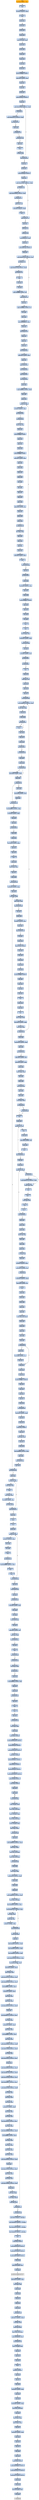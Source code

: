 digraph G {
node[shape=rectangle,style=filled,fillcolor=lightsteelblue,color=lightsteelblue]
bgcolor="transparent"
a0x005616c8sall_0x20INT8_eax[label="start\nsall $0x20<INT8>, %eax",fillcolor="orange",color="lightgrey"];
a0x005616cbnop_[label="0x005616cb\nnop "];
a0x005616ccorl_0x0UINT32_ebp[label="0x005616cc\norl $0x0<UINT32>, %ebp"];
a0x005616d2nop_[label="0x005616d2\nnop "];
a0x005616d3pushl_eax[label="0x005616d3\npushl %eax"];
a0x005616d4pushl_ecx[label="0x005616d4\npushl %ecx"];
a0x005616d5pushl_edx[label="0x005616d5\npushl %edx"];
a0x005616d6pushl_ebx[label="0x005616d6\npushl %ebx"];
a0x005616d7leal_0x10esp__eax[label="0x005616d7\nleal 0x10(%esp), %eax"];
a0x005616dbpushl_eax[label="0x005616db\npushl %eax"];
a0x005616dcpushl_ebp[label="0x005616dc\npushl %ebp"];
a0x005616ddpushl_esi[label="0x005616dd\npushl %esi"];
a0x005616depushl_edi[label="0x005616de\npushl %edi"];
a0x005616dfpushl_edi[label="0x005616df\npushl %edi"];
a0x005616e0pushl_ecx[label="0x005616e0\npushl %ecx"];
a0x005616e1pushl_0xffffff9cUINT8[label="0x005616e1\npushl $0xffffff9c<UINT8>"];
a0x005616e3addl_0x4UINT8_esp[label="0x005616e3\naddl $0x4<UINT8>, %esp"];
a0x005616e6popl_ecx[label="0x005616e6\npopl %ecx"];
a0x005616e7popl_edi[label="0x005616e7\npopl %edi"];
a0x005616e8pushl_ecx[label="0x005616e8\npushl %ecx"];
a0x005616e9pushl_0xc68c3UINT32[label="0x005616e9\npushl $0xc68c3<UINT32>"];
a0x005616eepopl_ecx[label="0x005616ee\npopl %ecx"];
a0x005616efcmpl_0xa04d8a9eUINT32_esp[label="0x005616ef\ncmpl $0xa04d8a9e<UINT32>, %esp"];
a0x005616f5je_0x005616ff[label="0x005616f5\nje 0x005616ff"];
a0x005616f7cmpl_0x84aca475UINT32_ebp[label="0x005616f7\ncmpl $0x84aca475<UINT32>, %ebp"];
a0x005616fdjne_0x00561700[label="0x005616fd\njne 0x00561700"];
a0x00561700pushl_edi[label="0x00561700\npushl %edi"];
a0x00561701jae_0x00561708[label="0x00561701\njae 0x00561708"];
a0x00561703jne_0x00561708[label="0x00561703\njne 0x00561708"];
a0x00561708popl_edi[label="0x00561708\npopl %edi"];
a0x00561709nop_[label="0x00561709\nnop "];
a0x0056170aorl_esi_esi[label="0x0056170a\norl %esi, %esi"];
a0x0056170cloop_0x005616ef[label="0x0056170c\nloop 0x005616ef"];
a0x0056170epopl_ecx[label="0x0056170e\npopl %ecx"];
a0x0056170fpushl_ecx[label="0x0056170f\npushl %ecx"];
a0x00561710pushl_0xbdd0bUINT32[label="0x00561710\npushl $0xbdd0b<UINT32>"];
a0x00561715popl_ecx[label="0x00561715\npopl %ecx"];
a0x00561716cmpl_0xa2a1e947UINT32_ebp[label="0x00561716\ncmpl $0xa2a1e947<UINT32>, %ebp"];
a0x0056171cje_0x00561726[label="0x0056171c\nje 0x00561726"];
a0x0056171ecmpl_0x854800f0UINT32_eax[label="0x0056171e\ncmpl $0x854800f0<UINT32>, %eax"];
a0x00561724jne_0x00561727[label="0x00561724\njne 0x00561727"];
a0x00561727andw_cx_cx[label="0x00561727\nandw %cx, %cx"];
a0x0056172asubl_0x0UINT32_eax[label="0x0056172a\nsubl $0x0<UINT32>, %eax"];
a0x0056172fstc_[label="0x0056172f\nstc "];
a0x00561730loop_0x00561716[label="0x00561730\nloop 0x00561716"];
a0x00561732popl_ecx[label="0x00561732\npopl %ecx"];
a0x00561733orb_al_al[label="0x00561733\norb %al, %al"];
a0x00561735orb_ch_ch[label="0x00561735\norb %ch, %ch"];
a0x00561737leal_0x0000015c_edx[label="0x00561737\nleal 0x0000015c, %edx"];
a0x0056173dpushl_ecx[label="0x0056173d\npushl %ecx"];
a0x0056173epushl_0xb7424UINT32[label="0x0056173e\npushl $0xb7424<UINT32>"];
a0x00561743popl_ecx[label="0x00561743\npopl %ecx"];
a0x00561744cmpl_0x9ba10418UINT32_esi[label="0x00561744\ncmpl $0x9ba10418<UINT32>, %esi"];
a0x0056174aje_0x00561754[label="0x0056174a\nje 0x00561754"];
a0x0056174ccmpl_0x9ad74759UINT32_ecx[label="0x0056174c\ncmpl $0x9ad74759<UINT32>, %ecx"];
a0x00561752jne_0x00561755[label="0x00561752\njne 0x00561755"];
a0x00561755nop_[label="0x00561755\nnop "];
a0x00561756decl_ebx[label="0x00561756\ndecl %ebx"];
a0x00561757incl_ebx[label="0x00561757\nincl %ebx"];
a0x00561758andw_0xffffffffUINT8_si[label="0x00561758\nandw $0xffffffff<UINT8>, %si"];
a0x0056175cloop_0x00561744[label="0x0056175c\nloop 0x00561744"];
a0x0056175epopl_ecx[label="0x0056175e\npopl %ecx"];
a0x0056175fcmpw_0xfffffff1UINT8_si[label="0x0056175f\ncmpw $0xfffffff1<UINT8>, %si"];
a0x00561763incl_ebx[label="0x00561763\nincl %ebx"];
a0x00561764decl_ebx[label="0x00561764\ndecl %ebx"];
a0x00561765leal_0xfffffffffffff825_eax[label="0x00561765\nleal 0xfffffffffffff825, %eax"];
a0x0056176bpushl_esi[label="0x0056176b\npushl %esi"];
a0x0056176ccall_0x005617d4[label="0x0056176c\ncall 0x005617d4"];
a0x005617d4popl_esi[label="0x005617d4\npopl %esi"];
a0x005617d5popl_esi[label="0x005617d5\npopl %esi"];
a0x005617d6pushl_esi[label="0x005617d6\npushl %esi"];
a0x005617d7call_0x0056182a[label="0x005617d7\ncall 0x0056182a"];
a0x0056182aaddl_0x4UINT8_esp[label="0x0056182a\naddl $0x4<UINT8>, %esp"];
a0x0056182dpopl_esi[label="0x0056182d\npopl %esi"];
a0x0056182ejmp_0x00561832[label="0x0056182e\njmp 0x00561832"];
a0x00561832call_0x00561830[label="0x00561832\ncall 0x00561830"];
a0x00561830jmp_0x00561837[label="0x00561830\njmp 0x00561837"];
a0x00561837jae_0x0056183c[label="0x00561837\njae 0x0056183c"];
a0x0056183cpushl_ebx[label="0x0056183c\npushl %ebx"];
a0x0056183dcmpl_0xffffffcdUINT8_edx[label="0x0056183d\ncmpl $0xffffffcd<UINT8>, %edx"];
a0x00561840popl_ebx[label="0x00561840\npopl %ebx"];
a0x00561841pushl_ecx[label="0x00561841\npushl %ecx"];
a0x00561842movzbl_cl_ecx[label="0x00561842\nmovzbl %cl, %ecx"];
a0x00561845orl_0x0UINT32_eax[label="0x00561845\norl $0x0<UINT32>, %eax"];
a0x0056184ajae_0x00561852[label="0x0056184a\njae 0x00561852"];
a0x00561852jg_0x00561857[label="0x00561852\njg 0x00561857"];
a0x00561854testw_sp_sp[label="0x00561854\ntestw %sp, %sp"];
a0x00561857pushl_ecx[label="0x00561857\npushl %ecx"];
a0x00561858pushl_0xffffffabUINT8[label="0x00561858\npushl $0xffffffab<UINT8>"];
a0x0056185apopl_ecx[label="0x0056185a\npopl %ecx"];
a0x0056185bpopl_ecx[label="0x0056185b\npopl %ecx"];
a0x0056185cpushl_edi[label="0x0056185c\npushl %edi"];
a0x0056185dpushl_0xffffffb0UINT8[label="0x0056185d\npushl $0xffffffb0<UINT8>"];
a0x0056185faddl_0x4UINT8_esp[label="0x0056185f\naddl $0x4<UINT8>, %esp"];
a0x00561862popl_edi[label="0x00561862\npopl %edi"];
a0x00561863pushl_ebp[label="0x00561863\npushl %ebp"];
a0x00561864pushl_ecx[label="0x00561864\npushl %ecx"];
a0x00561865pushl_ecx[label="0x00561865\npushl %ecx"];
a0x00561866incl_ebx[label="0x00561866\nincl %ebx"];
a0x00561867decl_ebx[label="0x00561867\ndecl %ebx"];
a0x00561868popl_ecx[label="0x00561868\npopl %ecx"];
a0x00561869popl_ecx[label="0x00561869\npopl %ecx"];
a0x0056186apopl_ebp[label="0x0056186a\npopl %ebp"];
a0x0056186baddb_0x0UINT8_al[label="0x0056186b\naddb $0x0<UINT8>, %al"];
a0x0056186epushl_esi[label="0x0056186e\npushl %esi"];
a0x0056186fpushl_eax[label="0x0056186f\npushl %eax"];
a0x00561870pushl_ebx[label="0x00561870\npushl %ebx"];
a0x00561871jo_0x00561875[label="0x00561871\njo 0x00561875"];
a0x00561873orl_ebp_ebp[label="0x00561873\norl %ebp, %ebp"];
a0x00561875popl_ebx[label="0x00561875\npopl %ebx"];
a0x00561876popl_eax[label="0x00561876\npopl %eax"];
a0x00561877popl_esi[label="0x00561877\npopl %esi"];
a0x00561878pushl_edi[label="0x00561878\npushl %edi"];
a0x00561879addl_0x4UINT8_esp[label="0x00561879\naddl $0x4<UINT8>, %esp"];
a0x0056187cclc_[label="0x0056187c\nclc "];
a0x0056187dloop_0x00561842[label="0x0056187d\nloop 0x00561842"];
a0x0056187fpopl_ecx[label="0x0056187f\npopl %ecx"];
a0x00561880jo_0x0056188a[label="0x00561880\njo 0x0056188a"];
a0x00561882pushl_edi[label="0x00561882\npushl %edi"];
a0x00561883subl_0x0UINT32_esi[label="0x00561883\nsubl $0x0<UINT32>, %esi"];
a0x00561889popl_edi[label="0x00561889\npopl %edi"];
a0x0056188apushl_edi[label="0x0056188a\npushl %edi"];
a0x0056188bpushl_0xffffffe1UINT8[label="0x0056188b\npushl $0xffffffe1<UINT8>"];
a0x0056188dpopl_edi[label="0x0056188d\npopl %edi"];
a0x0056188epopl_edi[label="0x0056188e\npopl %edi"];
a0x0056188fdecl_ebp[label="0x0056188f\ndecl %ebp"];
a0x00561890incl_ebp[label="0x00561890\nincl %ebp"];
a0x00561891stc_[label="0x00561891\nstc "];
a0x00561892cld_[label="0x00561892\ncld "];
a0x00561893movl_esp__esi[label="0x00561893\nmovl (%esp), %esi"];
a0x00561896addl_0x4UINT8_esp[label="0x00561896\naddl $0x4<UINT8>, %esp"];
a0x00561899loop_0x005618ea[label="0x00561899\nloop 0x005618ea"];
a0x005618eaincl_ecx[label="0x005618ea\nincl %ecx"];
a0x005618eborw_0x0UINT8_sp[label="0x005618eb\norw $0x0<UINT8>, %sp"];
a0x005618efjg_0x005618f5[label="0x005618ef\njg 0x005618f5"];
a0x005618f1js_0x005618f5[label="0x005618f1\njs 0x005618f5"];
a0x005618f5clc_[label="0x005618f5\nclc "];
a0x005618f6pushl_esi[label="0x005618f6\npushl %esi"];
a0x005618f7addl_eax_esi[label="0x005618f7\naddl %eax, %esi"];
a0x005618f9pushl_esi[label="0x005618f9\npushl %esi"];
a0x005618fapopl_eax[label="0x005618fa\npopl %eax"];
a0x005618fbpopl_esi[label="0x005618fb\npopl %esi"];
a0x005618fcjmp_0x0056194e[label="0x005618fc\njmp 0x0056194e"];
a0x0056194emovl_0xfffff7ebUINT32_ebx[label="0x0056194e\nmovl $0xfffff7eb<UINT32>, %ebx"];
a0x00561953xchgl_edi_ebx[label="0x00561953\nxchgl %edi, %ebx"];
a0x00561955pushl_ecx[label="0x00561955\npushl %ecx"];
a0x00561956pushl_ebp[label="0x00561956\npushl %ebp"];
a0x00561957jg_0x0056195a[label="0x00561957\njg 0x0056195a"];
a0x0056195apopl_ebp[label="0x0056195a\npopl %ebp"];
a0x0056195bpopl_ecx[label="0x0056195b\npopl %ecx"];
a0x0056195cpushl_edx[label="0x0056195c\npushl %edx"];
a0x0056195djo_0x00561964[label="0x0056195d\njo 0x00561964"];
a0x0056195fjno_0x00561964[label="0x0056195f\njno 0x00561964"];
a0x00561964popl_edx[label="0x00561964\npopl %edx"];
a0x00561965pushl_eax[label="0x00561965\npushl %eax"];
a0x00561966jne_0x0056196b[label="0x00561966\njne 0x0056196b"];
a0x0056196bpopl_eax[label="0x0056196b\npopl %eax"];
a0x0056196cjs_0x00561973[label="0x0056196c\njs 0x00561973"];
a0x0056196epushl_ebx[label="0x0056196e\npushl %ebx"];
a0x0056196fsubb_0x0UINT8_dh[label="0x0056196f\nsubb $0x0<UINT8>, %dh"];
a0x00561972popl_ebx[label="0x00561972\npopl %ebx"];
a0x00561973jne_0x0056197a[label="0x00561973\njne 0x0056197a"];
a0x0056197ashll_0xffffffc0UINT8_ebp[label="0x0056197a\nshll $0xffffffc0<UINT8>, %ebp"];
a0x0056197dsubl_0x0UINT8_ebx[label="0x0056197d\nsubl $0x0<UINT8>, %ebx"];
a0x00561980notb_bh[label="0x00561980\nnotb %bh"];
a0x00561982notb_bh[label="0x00561982\nnotb %bh"];
a0x00561984jb_0x0056198d[label="0x00561984\njb 0x0056198d"];
a0x00561986pushl_edi[label="0x00561986\npushl %edi"];
a0x00561987pushl_esi[label="0x00561987\npushl %esi"];
a0x00561988shrl_0x40UINT8_ebx[label="0x00561988\nshrl $0x40<UINT8>, %ebx"];
a0x0056198bpopl_esi[label="0x0056198b\npopl %esi"];
a0x0056198cpopl_edi[label="0x0056198c\npopl %edi"];
a0x0056198dcld_[label="0x0056198d\ncld "];
a0x0056198epushl_esi[label="0x0056198e\npushl %esi"];
a0x0056198faddl_esp__edi[label="0x0056198f\naddl (%esp), %edi"];
a0x00561992popl_esi[label="0x00561992\npopl %esi"];
a0x00561993pushl_ebx[label="0x00561993\npushl %ebx"];
a0x00561994call_0x005619ca[label="0x00561994\ncall 0x005619ca"];
a0x005619caaddl_0x4UINT8_esp[label="0x005619ca\naddl $0x4<UINT8>, %esp"];
a0x005619cdpopl_ebx[label="0x005619cd\npopl %ebx"];
a0x005619cexorl_ebp_ebp[label="0x005619ce\nxorl %ebp, %ebp"];
a0x005619d0addl_edi__ebp[label="0x005619d0\naddl (%edi), %ebp"];
a0x005619d2loop_0x005619e0[label="0x005619d2\nloop 0x005619e0"];
a0x005619e0incl_ecx[label="0x005619e0\nincl %ecx"];
a0x005619e1pushl_ebx[label="0x005619e1\npushl %ebx"];
a0x005619e2orl_0x0UINT32_esi[label="0x005619e2\norl $0x0<UINT32>, %esi"];
a0x005619e8popl_ebx[label="0x005619e8\npopl %ebx"];
a0x005619e9loop_0x00561a24[label="0x005619e9\nloop 0x00561a24"];
a0x00561a24incl_ecx[label="0x00561a24\nincl %ecx"];
a0x00561a25pushl_edx[label="0x00561a25\npushl %edx"];
a0x00561a26pushl_0x56UINT8[label="0x00561a26\npushl $0x56<UINT8>"];
a0x00561a28popl_edx[label="0x00561a28\npopl %edx"];
a0x00561a29popl_edx[label="0x00561a29\npopl %edx"];
a0x00561a2apushl_eax[label="0x00561a2a\npushl %eax"];
a0x00561a2bpushl_edi[label="0x00561a2b\npushl %edi"];
a0x00561a2cpushl_ebx[label="0x00561a2c\npushl %ebx"];
a0x00561a2dpushl_0xffffffeeUINT8[label="0x00561a2d\npushl $0xffffffee<UINT8>"];
a0x00561a2fpopl_ebx[label="0x00561a2f\npopl %ebx"];
a0x00561a30popl_ebx[label="0x00561a30\npopl %ebx"];
a0x00561a31popl_edi[label="0x00561a31\npopl %edi"];
a0x00561a32popl_eax[label="0x00561a32\npopl %eax"];
a0x00561a33stc_[label="0x00561a33\nstc "];
a0x00561a34pushl_ebx[label="0x00561a34\npushl %ebx"];
a0x00561a35popl_ebx[label="0x00561a35\npopl %ebx"];
a0x00561a36clc_[label="0x00561a36\nclc "];
a0x00561a37movl_ebp_ebx[label="0x00561a37\nmovl %ebp, %ebx"];
a0x00561a39shrl_0x18UINT8_ebx[label="0x00561a39\nshrl $0x18<UINT8>, %ebx"];
a0x00561a3ctestl_ebx_ebx[label="0x00561a3c\ntestl %ebx, %ebx"];
a0x00561a3eje_0x0056194e[label="0x00561a3e\nje 0x0056194e"];
a0x00561a44pushl_edx[label="0x00561a44\npushl %edx"];
a0x00561a45cmpl_0x26UINT8_ebp[label="0x00561a45\ncmpl $0x26<UINT8>, %ebp"];
a0x00561a48popl_edx[label="0x00561a48\npopl %edx"];
a0x00561a49jno_0x00561a52[label="0x00561a49\njno 0x00561a52"];
a0x00561a52addb_0x0UINT8_bh[label="0x00561a52\naddb $0x0<UINT8>, %bh"];
a0x00561a55sall_0x20INT8_edx[label="0x00561a55\nsall $0x20<INT8>, %edx"];
a0x00561a58pushl_edx[label="0x00561a58\npushl %edx"];
a0x00561a59addl_esp__ebp[label="0x00561a59\naddl (%esp), %ebp"];
a0x00561a5cpopl_edx[label="0x00561a5c\npopl %edx"];
a0x00561a5dpushl_ebx[label="0x00561a5d\npushl %ebx"];
a0x00561a5ecall_0x00561aaa[label="0x00561a5e\ncall 0x00561aaa"];
a0x00561aaapopl_ebx[label="0x00561aaa\npopl %ebx"];
a0x00561aabpopl_ebx[label="0x00561aab\npopl %ebx"];
a0x00561aacxorl_eax__ebp[label="0x00561aac\nxorl (%eax), %ebp"];
a0x00561aaeje_0x00561ab5[label="0x00561aae\nje 0x00561ab5"];
a0x00561ab0jae_0x00561ab5[label="0x00561ab0\njae 0x00561ab5"];
a0x00561ab5cld_[label="0x00561ab5\ncld "];
a0x00561ab6pushl_ecx[label="0x00561ab6\npushl %ecx"];
a0x00561ab7movzbl_cl_ecx[label="0x00561ab7\nmovzbl %cl, %ecx"];
a0x00561abacld_[label="0x00561aba\ncld "];
a0x00561abbpushl_edx[label="0x00561abb\npushl %edx"];
a0x00561abcxorw_0x0UINT8_si[label="0x00561abc\nxorw $0x0<UINT8>, %si"];
a0x00561ac0popl_edx[label="0x00561ac0\npopl %edx"];
a0x00561ac1clc_[label="0x00561ac1\nclc "];
a0x00561ac2loop_0x00561ab7[label="0x00561ac2\nloop 0x00561ab7"];
a0x00561ac4popl_ecx[label="0x00561ac4\npopl %ecx"];
a0x00561ac5pushl_ecx[label="0x00561ac5\npushl %ecx"];
a0x00561ac6movzbl_cl_ecx[label="0x00561ac6\nmovzbl %cl, %ecx"];
a0x00561ac9jp_0x00561ad0[label="0x00561ac9\njp 0x00561ad0"];
a0x00561acbcmpl_0xff54c214UINT32_eax[label="0x00561acb\ncmpl $0xff54c214<UINT32>, %eax"];
a0x00561ad0xchgl_ebp_ebp[label="0x00561ad0\nxchgl %ebp, %ebp"];
a0x00561ad2stc_[label="0x00561ad2\nstc "];
a0x00561ad3nop_[label="0x00561ad3\nnop "];
a0x00561ad4movl_edi_edi[label="0x00561ad4\nmovl %edi, %edi"];
a0x00561ad6cmc_[label="0x00561ad6\ncmc "];
a0x00561ad7clc_[label="0x00561ad7\nclc "];
a0x00561ad8loop_0x00561ac6[label="0x00561ad8\nloop 0x00561ac6"];
a0x00561adapopl_ecx[label="0x00561ada\npopl %ecx"];
a0x00561adbpushl_ebp[label="0x00561adb\npushl %ebp"];
a0x00561adcpushl_edx[label="0x00561adc\npushl %edx"];
a0x00561addandw_sp_sp[label="0x00561add\nandw %sp, %sp"];
a0x00561ae0popl_edx[label="0x00561ae0\npopl %edx"];
a0x00561ae1popl_ebp[label="0x00561ae1\npopl %ebp"];
a0x00561ae2pushl_ecx[label="0x00561ae2\npushl %ecx"];
a0x00561ae3orw_sp_sp[label="0x00561ae3\norw %sp, %sp"];
a0x00561ae6popl_ecx[label="0x00561ae6\npopl %ecx"];
a0x00561ae7orl_0x0UINT32_eax[label="0x00561ae7\norl $0x0<UINT32>, %eax"];
a0x00561aecrorw_0x70UINT8_ax[label="0x00561aec\nrorw $0x70<UINT8>, %ax"];
a0x00561af0ja_0x00561afa[label="0x00561af0\nja 0x00561afa"];
a0x00561afasubl_0x0UINT32_eax[label="0x00561afa\nsubl $0x0<UINT32>, %eax"];
a0x00561affsubb_0x0UINT8_al[label="0x00561aff\nsubb $0x0<UINT8>, %al"];
a0x00561b01cld_[label="0x00561b01\ncld "];
a0x00561b02pushl_edi[label="0x00561b02\npushl %edi"];
a0x00561b03pushl_eax[label="0x00561b03\npushl %eax"];
a0x00561b04pushl_ebp[label="0x00561b04\npushl %ebp"];
a0x00561b05popl_eax[label="0x00561b05\npopl %eax"];
a0x00561b06popl_edi[label="0x00561b06\npopl %edi"];
a0x00561b07stosl_eax_es_edi_[label="0x00561b07\nstosl %eax, %es:(%edi)"];
a0x00561b08pushl_eax[label="0x00561b08\npushl %eax"];
a0x00561b09pushl_edi[label="0x00561b09\npushl %edi"];
a0x00561b0apopl_eax[label="0x00561b0a\npopl %eax"];
a0x00561b0bpopl_ebp[label="0x00561b0b\npopl %ebp"];
a0x00561b0cpopl_edi[label="0x00561b0c\npopl %edi"];
a0x00561b0dja_0x00561b15[label="0x00561b0d\nja 0x00561b15"];
a0x00561b15pushl_esi[label="0x00561b15\npushl %esi"];
a0x00561b16pushl_eax[label="0x00561b16\npushl %eax"];
a0x00561b17pushl_edi[label="0x00561b17\npushl %edi"];
a0x00561b18pushl_0xffffffe7UINT8[label="0x00561b18\npushl $0xffffffe7<UINT8>"];
a0x00561b1apopl_edi[label="0x00561b1a\npopl %edi"];
a0x00561b1bpopl_edi[label="0x00561b1b\npopl %edi"];
a0x00561b1cpopl_eax[label="0x00561b1c\npopl %eax"];
a0x00561b1dpopl_esi[label="0x00561b1d\npopl %esi"];
a0x00561b1epushl_edi[label="0x00561b1e\npushl %edi"];
a0x00561b1fcall_0x00561b8f[label="0x00561b1f\ncall 0x00561b8f"];
a0x00561b8faddl_0x4UINT8_esp[label="0x00561b8f\naddl $0x4<UINT8>, %esp"];
a0x00561b92popl_edi[label="0x00561b92\npopl %edi"];
a0x00561b93pushl_ecx[label="0x00561b93\npushl %ecx"];
a0x00561b94pushl_0x1UINT8[label="0x00561b94\npushl $0x1<UINT8>"];
a0x00561b96popl_ecx[label="0x00561b96\npopl %ecx"];
a0x00561b97addl_ecx_edi[label="0x00561b97\naddl %ecx, %edi"];
a0x00561b99popl_ecx[label="0x00561b99\npopl %ecx"];
a0x00561b9apushl_edx[label="0x00561b9a\npushl %edx"];
a0x00561b9bandl_0xffffffffUINT32_eax[label="0x00561b9b\nandl $0xffffffff<UINT32>, %eax"];
a0x00561ba0popl_edx[label="0x00561ba0\npopl %edx"];
a0x00561ba1jmp_0x00561c34[label="0x00561ba1\njmp 0x00561c34"];
a0x00561c34decl_edx[label="0x00561c34\ndecl %edx"];
a0x00561c35jne_0x005619ce[label="0x00561c35\njne 0x005619ce"];
a0x00561b0fpushl_ecx[label="0x00561b0f\npushl %ecx"];
a0x00561b10xorw_0x0UINT8_si[label="0x00561b10\nxorw $0x0<UINT8>, %si"];
a0x00561b14popl_ecx[label="0x00561b14\npopl %ecx"];
a0x00561959clc_[label="0x00561959\nclc "];
a0x00561968shrl_0x40UINT8_edi[label="0x00561968\nshrl $0x40<UINT8>, %edi"];
a0x00561c3bpushl_ecx[label="0x00561c3b\npushl %ecx"];
a0x00561c3cmovzbl_cl_ecx[label="0x00561c3c\nmovzbl %cl, %ecx"];
a0x00561c3fmovl_esp_esp[label="0x00561c3f\nmovl %esp, %esp"];
a0x00561c41cld_[label="0x00561c41\ncld "];
a0x00561c42testl_ebp_ebp[label="0x00561c42\ntestl %ebp, %ebp"];
a0x00561c44orw_0x0UINT8_bx[label="0x00561c44\norw $0x0<UINT8>, %bx"];
a0x00561c48orl_esp_esp[label="0x00561c48\norl %esp, %esp"];
a0x00561c4aloop_0x00561c3c[label="0x00561c4a\nloop 0x00561c3c"];
a0x00561c4cpopl_ecx[label="0x00561c4c\npopl %ecx"];
a0x00561c4dcmc_[label="0x00561c4d\ncmc "];
a0x00561c4estc_[label="0x00561c4e\nstc "];
a0x00561c4fpushl_ecx[label="0x00561c4f\npushl %ecx"];
a0x00561c50movzbl_cl_ecx[label="0x00561c50\nmovzbl %cl, %ecx"];
a0x00561c53orl_0x0UINT32_eax[label="0x00561c53\norl $0x0<UINT32>, %eax"];
a0x00561c58decl_ebp[label="0x00561c58\ndecl %ebp"];
a0x00561c59incl_ebp[label="0x00561c59\nincl %ebp"];
a0x00561c5acmc_[label="0x00561c5a\ncmc "];
a0x00561c5bjb_0x00561c63[label="0x00561c5b\njb 0x00561c63"];
a0x00561c63andl_0xffffffffUINT32_eax[label="0x00561c63\nandl $0xffffffff<UINT32>, %eax"];
a0x00561c68cld_[label="0x00561c68\ncld "];
a0x00561c69clc_[label="0x00561c69\nclc "];
a0x00561c6aloop_0x00561c50[label="0x00561c6a\nloop 0x00561c50"];
a0x00561c6cpopl_ecx[label="0x00561c6c\npopl %ecx"];
a0x00561c6dloop_0x00561c83[label="0x00561c6d\nloop 0x00561c83"];
a0x00561c83incl_ecx[label="0x00561c83\nincl %ecx"];
a0x00561c84jnl_0x00561c8d[label="0x00561c84\njnl 0x00561c8d"];
a0x00561c8dsubl_0x0UINT8_esi[label="0x00561c8d\nsubl $0x0<UINT8>, %esi"];
a0x00561c90decl_ebp[label="0x00561c90\ndecl %ebp"];
a0x00561c91incl_ebp[label="0x00561c91\nincl %ebp"];
a0x00561c92loop_0x00561cba[label="0x00561c92\nloop 0x00561cba"];
a0x00561cbaincl_ecx[label="0x00561cba\nincl %ecx"];
a0x00561cbbsubb_0x0UINT8_al[label="0x00561cbb\nsubb $0x0<UINT8>, %al"];
a0x00561cbdandl_ecx_ecx[label="0x00561cbd\nandl %ecx, %ecx"];
a0x00561cbfloop_0x00561d27[label="0x00561cbf\nloop 0x00561d27"];
a0x00561d27incl_ecx[label="0x00561d27\nincl %ecx"];
a0x00561d28nop_[label="0x00561d28\nnop "];
a0x00561d29jae_0x00561d2e[label="0x00561d29\njae 0x00561d2e"];
a0x00561d2ejnl_0x00561d36[label="0x00561d2e\njnl 0x00561d36"];
a0x00561d36leal_ecx__ecx[label="0x00561d36\nleal (%ecx), %ecx"];
a0x00561d38js_0x00561d3f[label="0x00561d38\njs 0x00561d3f"];
a0x00561d3apushl_esi[label="0x00561d3a\npushl %esi"];
a0x00561d3brolb_0xffffffa8UINT8_dh[label="0x00561d3b\nrolb $0xffffffa8<UINT8>, %dh"];
a0x00561d3epopl_esi[label="0x00561d3e\npopl %esi"];
a0x00561d3fpushl_esi[label="0x00561d3f\npushl %esi"];
a0x00561d40jnl_0x00561d42[label="0x00561d40\njnl 0x00561d42"];
a0x00561d42popl_esi[label="0x00561d42\npopl %esi"];
a0x00561d43nop_[label="0x00561d43\nnop "];
a0x00561d44clc_[label="0x00561d44\nclc "];
a0x00561d45decl_esi[label="0x00561d45\ndecl %esi"];
a0x00561d46jne_0x0056105c[label="0x00561d46\njne 0x0056105c"];
a0x0056105cmovl_edx_eax[label="0x0056105c\nmovl %edx, %eax"];
a0x0056105epushl_eax[label="0x0056105e\npushl %eax"];
a0x0056105fpushl_0x0UINT8[label="0x0056105f\npushl $0x0<UINT8>"];
a0x00561061pushl_0x98465186UINT32[label="0x00561061\npushl $0x98465186<UINT32>"];
a0x00561066pushl_0x5d038UINT32[label="0x00561066\npushl $0x5d038<UINT32>"];
a0x0056106bpushl_0xc40a168UINT32[label="0x0056106b\npushl $0xc40a168<UINT32>"];
a0x00561070pushl_0x1UINT8[label="0x00561070\npushl $0x1<UINT8>"];
a0x00561072pushl_0x40001cUINT32[label="0x00561072\npushl $0x40001c<UINT32>"];
a0x00561077pushl_0xa23UINT32[label="0x00561077\npushl $0xa23<UINT32>"];
a0x0056107cpushl_0x5d034UINT32[label="0x0056107c\npushl $0x5d034<UINT32>"];
a0x00561081pushl_0xab168c00UINT32[label="0x00561081\npushl $0xab168c00<UINT32>"];
a0x00561086pushl_0xe0dUINT32[label="0x00561086\npushl $0xe0d<UINT32>"];
a0x0056108bpushl_0x8UINT8[label="0x0056108b\npushl $0x8<UINT8>"];
a0x0056108dpopl_ecx[label="0x0056108d\npopl %ecx"];
a0x0056108epopl_eax[label="0x0056108e\npopl %eax"];
a0x0056108floop_0x0056108e[label="0x0056108f\nloop 0x0056108e"];
a0x00561091movl__4esp__eax[label="0x00561091\nmovl -4(%esp), %eax"];
a0x00561095movl_eax_0x8esp_[label="0x00561095\nmovl %eax, 0x8(%esp)"];
a0x00561099movl__24esp__eax[label="0x00561099\nmovl -24(%esp), %eax"];
a0x0056109dmovl_eax_0x4esp_[label="0x0056109d\nmovl %eax, 0x4(%esp)"];
a0x005610a1movl__32esp__eax[label="0x005610a1\nmovl -32(%esp), %eax"];
a0x005610a5movl_eax_esp_[label="0x005610a5\nmovl %eax, (%esp)"];
a0x005610a8call_0x005610ad[label="0x005610a8\ncall 0x005610ad"];
a0x005610adpopl_eax[label="0x005610ad\npopl %eax"];
a0x005610aeandl_0xfffff000UINT32_eax[label="0x005610ae\nandl $0xfffff000<UINT32>, %eax"];
a0x005610b3addl_eax_esp_[label="0x005610b3\naddl %eax, (%esp)"];
a0x005610b6addl_eax_0x4esp_[label="0x005610b6\naddl %eax, 0x4(%esp)"];
a0x005610baaddl_eax_0x8esp_[label="0x005610ba\naddl %eax, 0x8(%esp)"];
a0x005610becall_0x005610d4[label="0x005610be\ncall 0x005610d4"];
a0x005610d4pushl_ebp[label="0x005610d4\npushl %ebp"];
a0x005610d5movl_esp_ebp[label="0x005610d5\nmovl %esp, %ebp"];
a0x005610d7subl_0x200UINT32_esp[label="0x005610d7\nsubl $0x200<UINT32>, %esp"];
a0x005610ddpushl_ebx[label="0x005610dd\npushl %ebx"];
a0x005610depushl_edi[label="0x005610de\npushl %edi"];
a0x005610dfpushl_esi[label="0x005610df\npushl %esi"];
a0x005610e0andl_0xffff0000UINT32_eax[label="0x005610e0\nandl $0xffff0000<UINT32>, %eax"];
a0x005610e5movl_eax__80ebp_[label="0x005610e5\nmovl %eax, -80(%ebp)"];
a0x005610e8movl_0x8000UINT32_ecx[label="0x005610e8\nmovl $0x8000<UINT32>, %ecx"];
a0x005610edaddl_0xaf631837UINT32_eax[label="0x005610ed\naddl $0xaf631837<UINT32>, %eax"];
a0x005610f2xorl_eax_ebx[label="0x005610f2\nxorl %eax, %ebx"];
a0x005610f4addw_ax_bx[label="0x005610f4\naddw %ax, %bx"];
a0x005610f7roll_0x7UINT8_ebx[label="0x005610f7\nroll $0x7<UINT8>, %ebx"];
a0x005610faloop_0x005610ed[label="0x005610fa\nloop 0x005610ed"];
a0x005610fcpushl_0x8ebp_[label="0x005610fc\npushl 0x8(%ebp)"];
a0x005610ffpopl_eax[label="0x005610ff\npopl %eax"];
a0x00561100addl_0xde00UINT32_eax[label="0x00561100\naddl $0xde00<UINT32>, %eax"];
a0x00561106movl_0xde00UINT32_ebx[label="0x00561106\nmovl $0xde00<UINT32>, %ebx"];
a0x0056110bmovl_0xde00UINT32_edi[label="0x0056110b\nmovl $0xde00<UINT32>, %edi"];
a0x00561110movl_0x991be1b0UINT32_ecx[label="0x00561110\nmovl $0x991be1b0<UINT32>, %ecx"];
a0x00561115subl_0x4UINT8_edi[label="0x00561115\nsubl $0x4<UINT8>, %edi"];
a0x00561118subl_0x4UINT8_eax[label="0x00561118\nsubl $0x4<UINT8>, %eax"];
a0x0056111bmovl_eax__edx[label="0x0056111b\nmovl (%eax), %edx"];
a0x0056111daddl_0x2b282143UINT32_ecx[label="0x0056111d\naddl $0x2b282143<UINT32>, %ecx"];
a0x00561123addl_0xe6b9c6edUINT32_ecx[label="0x00561123\naddl $0xe6b9c6ed<UINT32>, %ecx"];
a0x00561129roll_0xffffffcaUINT8_edx[label="0x00561129\nroll $0xffffffca<UINT8>, %edx"];
a0x0056112croll_0x30UINT8_edx[label="0x0056112c\nroll $0x30<UINT8>, %edx"];
a0x0056112faddl_edi_edx[label="0x0056112f\naddl %edi, %edx"];
a0x00561131addl_ecx_edx[label="0x00561131\naddl %ecx, %edx"];
a0x00561133xorl_0xd1843c35UINT32_edx[label="0x00561133\nxorl $0xd1843c35<UINT32>, %edx"];
a0x00561139negl_edx[label="0x00561139\nnegl %edx"];
a0x0056113bxorl_0xd9f8d722UINT32_edx[label="0x0056113b\nxorl $0xd9f8d722<UINT32>, %edx"];
a0x00561141xorl_edi_edx[label="0x00561141\nxorl %edi, %edx"];
a0x00561143roll_0x34UINT8_edx[label="0x00561143\nroll $0x34<UINT8>, %edx"];
a0x00561146subl_ecx_edx[label="0x00561146\nsubl %ecx, %edx"];
a0x00561148rorl_0xffffffbbUINT8_edx[label="0x00561148\nrorl $0xffffffbb<UINT8>, %edx"];
a0x0056114bsubl_ecx_edx[label="0x0056114b\nsubl %ecx, %edx"];
a0x0056114daddl_0xd03b9d01UINT32_edx[label="0x0056114d\naddl $0xd03b9d01<UINT32>, %edx"];
a0x00561153subl_0xf974305bUINT32_edx[label="0x00561153\nsubl $0xf974305b<UINT32>, %edx"];
a0x00561159xorl_edi_edx[label="0x00561159\nxorl %edi, %edx"];
a0x0056115baddl_0xfe2b82c0UINT32_edx[label="0x0056115b\naddl $0xfe2b82c0<UINT32>, %edx"];
a0x00561161bswap_edx[label="0x00561161\nbswap %edx"];
a0x00561163subl_0x94496cc9UINT32_ecx[label="0x00561163\nsubl $0x94496cc9<UINT32>, %ecx"];
a0x00561169addl_0xcf9b1763UINT32_edx[label="0x00561169\naddl $0xcf9b1763<UINT32>, %edx"];
a0x0056116faddl_0xce91b20dUINT32_ecx[label="0x0056116f\naddl $0xce91b20d<UINT32>, %ecx"];
a0x00561175addl_0x68edff47UINT32_edx[label="0x00561175\naddl $0x68edff47<UINT32>, %edx"];
a0x0056117bsubl_0x84d12591UINT32_edx[label="0x0056117b\nsubl $0x84d12591<UINT32>, %edx"];
a0x00561181xorl_edi_edx[label="0x00561181\nxorl %edi, %edx"];
a0x00561183subl_ecx_edx[label="0x00561183\nsubl %ecx, %edx"];
a0x00561185subl_edi_edx[label="0x00561185\nsubl %edi, %edx"];
a0x00561187rorl_0x12UINT8_edx[label="0x00561187\nrorl $0x12<UINT8>, %edx"];
a0x0056118asubl_edi_edx[label="0x0056118a\nsubl %edi, %edx"];
a0x0056118csubl_edi_edx[label="0x0056118c\nsubl %edi, %edx"];
a0x0056118esubl_0x40baa44UINT32_edx[label="0x0056118e\nsubl $0x40baa44<UINT32>, %edx"];
a0x00561194xorl_ecx_edx[label="0x00561194\nxorl %ecx, %edx"];
a0x00561196subl_0xe3b8fd9dUINT32_edx[label="0x00561196\nsubl $0xe3b8fd9d<UINT32>, %edx"];
a0x0056119crorl_0xffffffa5UINT8_edx[label="0x0056119c\nrorl $0xffffffa5<UINT8>, %edx"];
a0x0056119fxorl_ecx_edx[label="0x0056119f\nxorl %ecx, %edx"];
a0x005611a1xorl_ecx_edx[label="0x005611a1\nxorl %ecx, %edx"];
a0x005611a3subl_ecx_edx[label="0x005611a3\nsubl %ecx, %edx"];
a0x005611a5subl_ecx_edx[label="0x005611a5\nsubl %ecx, %edx"];
a0x005611a7addl_0xe4b9e8e5UINT32_edx[label="0x005611a7\naddl $0xe4b9e8e5<UINT32>, %edx"];
a0x005611adnotl_edx[label="0x005611ad\nnotl %edx"];
a0x005611afxorl_0x237fc592UINT32_edx[label="0x005611af\nxorl $0x237fc592<UINT32>, %edx"];
a0x005611b5subl_ecx_edx[label="0x005611b5\nsubl %ecx, %edx"];
a0x005611b7subl_edi_edx[label="0x005611b7\nsubl %edi, %edx"];
a0x005611b9subl_0x874999e6UINT32_edx[label="0x005611b9\nsubl $0x874999e6<UINT32>, %edx"];
a0x005611bfbswap_edx[label="0x005611bf\nbswap %edx"];
a0x005611c1addl_ecx_edx[label="0x005611c1\naddl %ecx, %edx"];
a0x005611c3movl_edx_eax_[label="0x005611c3\nmovl %edx, (%eax)"];
a0x005611c5testl_edi_edi[label="0x005611c5\ntestl %edi, %edi"];
a0x005611c7jne_0x00561115[label="0x005611c7\njne 0x00561115"];
a0x005611cdcall_0x0056155b[label="0x005611cd\ncall 0x0056155b"];
a0x0056155bmovl_0x0UINT32__68ebp_[label="0x0056155b\nmovl $0x0<UINT32>, -68(%ebp)"];
a0x00561562movl_0x5f000UINT32__72ebp_[label="0x00561562\nmovl $0x5f000<UINT32>, -72(%ebp)"];
a0x00561569movl_0x16c8UINT32__76ebp_[label="0x00561569\nmovl $0x16c8<UINT32>, -76(%ebp)"];
a0x00561570movl_0xde00UINT32__84ebp_[label="0x00561570\nmovl $0xde00<UINT32>, -84(%ebp)"];
a0x00561577ret[label="0x00561577\nret"];
a0x005611d2pushl_0x0UINT8[label="0x005611d2\npushl $0x0<UINT8>"];
a0x005611d4pushl_0x6c6c642eUINT32[label="0x005611d4\npushl $0x6c6c642e<UINT32>"];
a0x005611d9pushl_0x32336c65UINT32[label="0x005611d9\npushl $0x32336c65<UINT32>"];
a0x005611depushl_0x6e72656bUINT32[label="0x005611de\npushl $0x6e72656b<UINT32>"];
a0x005611e3pushl_esp[label="0x005611e3\npushl %esp"];
a0x005611e4movl_0x10ebp__eax[label="0x005611e4\nmovl 0x10(%ebp), %eax"];
a0x005611e7call_eax_[label="0x005611e7\ncall (%eax)"];
LoadLibraryA_kernel32_dll[label="LoadLibraryA@kernel32.dll",fillcolor="lightgrey",color="lightgrey"];
a0x005611e9addl_0x10UINT8_esp[label="0x005611e9\naddl $0x10<UINT8>, %esp"];
a0x005611ecmovl_eax_edi[label="0x005611ec\nmovl %eax, %edi"];
a0x005611eepushl_eax[label="0x005611ee\npushl %eax"];
a0x005611efpushl_ebp[label="0x005611ef\npushl %ebp"];
a0x005611f0pushl_esi[label="0x005611f0\npushl %esi"];
a0x005611f1pushl_edi[label="0x005611f1\npushl %edi"];
a0x005611f2pushl_ebx[label="0x005611f2\npushl %ebx"];
a0x005611f3call_0x005611f8[label="0x005611f3\ncall 0x005611f8"];
a0x005611f8addl_0x17UINT8_esp_[label="0x005611f8\naddl $0x17<UINT8>, (%esp)"];
a0x005611fcxorl_eax_eax[label="0x005611fc\nxorl %eax, %eax"];
a0x005611fepushl_fs_eax_[label="0x005611fe\npushl %fs:(%eax)"];
a0x00561201movl_esp_fs_eax_[label="0x00561201\nmovl %esp, %fs:(%eax)"];
a0x00561204movl_0x00000000_eax[label="0x00561204\nmovl 0x00000000, %eax"];
a0x0056120ajmp_0x00561551[label="0x0056120a\njmp 0x00561551"];
a0x00561551movl__12ebp__ecx[label="0x00561551\nmovl -12(%ebp), %ecx"];
a0x00561554popl_esi[label="0x00561554\npopl %esi"];
a0x00561555popl_edi[label="0x00561555\npopl %edi"];
a0x00561556popl_ebx[label="0x00561556\npopl %ebx"];
a0x00561557leave_[label="0x00561557\nleave "];
a0x00561558ret_0xcUINT16[label="0x00561558\nret $0xc<UINT16>"];
a0x005610c3popl_edi[label="0x005610c3\npopl %edi"];
a0x005610c4popl_esi[label="0x005610c4\npopl %esi"];
a0x005610c5popl_ebp[label="0x005610c5\npopl %ebp"];
a0x005610c6addl_0x4UINT8_esp[label="0x005610c6\naddl $0x4<UINT8>, %esp"];
a0x005610c9popl_ebx[label="0x005610c9\npopl %ebx"];
a0x005610capopl_edx[label="0x005610ca\npopl %edx"];
a0x005610cbaddl_0x8UINT8_esp[label="0x005610cb\naddl $0x8<UINT8>, %esp"];
a0x005610cemovl_ecx_0x4esp_[label="0x005610ce\nmovl %ecx, 0x4(%esp)"];
a0x005610d2jmp_eax[label="0x005610d2\njmp %eax"];
a0x0056120fmovl_fs_0_ecx[label="0x0056120f\nmovl %fs:0, %ecx"];
a0x00561216movl_ecx__esp[label="0x00561216\nmovl (%ecx), %esp"];
a0x00561218popl_fs_0[label="0x00561218\npopl %fs:0"];
a0x0056121faddl_0x4UINT8_esp[label="0x0056121f\naddl $0x4<UINT8>, %esp"];
a0x00561222popl_ebx[label="0x00561222\npopl %ebx"];
a0x00561223popl_edi[label="0x00561223\npopl %edi"];
a0x00561224popl_esi[label="0x00561224\npopl %esi"];
a0x00561225popl_ebp[label="0x00561225\npopl %ebp"];
a0x00561226popl_eax[label="0x00561226\npopl %eax"];
a0x00561227pushl_0x0UINT8[label="0x00561227\npushl $0x0<UINT8>"];
a0x00561229pushl_0x636f6c6cUINT32[label="0x00561229\npushl $0x636f6c6c<UINT32>"];
a0x0056122epushl_0x416c6175UINT32[label="0x0056122e\npushl $0x416c6175<UINT32>"];
a0x00561233pushl_0x74726956UINT32[label="0x00561233\npushl $0x74726956<UINT32>"];
a0x00561238pushl_esp[label="0x00561238\npushl %esp"];
a0x00561239pushl_eax[label="0x00561239\npushl %eax"];
a0x0056123amovl_0xcebp__eax[label="0x0056123a\nmovl 0xc(%ebp), %eax"];
a0x0056123dcall_eax_[label="0x0056123d\ncall (%eax)"];
a0x00000000[label="0x00000000",fillcolor="lightgrey",color="lightgrey"];
a0x005616c8sall_0x20INT8_eax -> a0x005616cbnop_ [color="#000000"];
a0x005616cbnop_ -> a0x005616ccorl_0x0UINT32_ebp [color="#000000"];
a0x005616ccorl_0x0UINT32_ebp -> a0x005616d2nop_ [color="#000000"];
a0x005616d2nop_ -> a0x005616d3pushl_eax [color="#000000"];
a0x005616d3pushl_eax -> a0x005616d4pushl_ecx [color="#000000"];
a0x005616d4pushl_ecx -> a0x005616d5pushl_edx [color="#000000"];
a0x005616d5pushl_edx -> a0x005616d6pushl_ebx [color="#000000"];
a0x005616d6pushl_ebx -> a0x005616d7leal_0x10esp__eax [color="#000000"];
a0x005616d7leal_0x10esp__eax -> a0x005616dbpushl_eax [color="#000000"];
a0x005616dbpushl_eax -> a0x005616dcpushl_ebp [color="#000000"];
a0x005616dcpushl_ebp -> a0x005616ddpushl_esi [color="#000000"];
a0x005616ddpushl_esi -> a0x005616depushl_edi [color="#000000"];
a0x005616depushl_edi -> a0x005616dfpushl_edi [color="#000000"];
a0x005616dfpushl_edi -> a0x005616e0pushl_ecx [color="#000000"];
a0x005616e0pushl_ecx -> a0x005616e1pushl_0xffffff9cUINT8 [color="#000000"];
a0x005616e1pushl_0xffffff9cUINT8 -> a0x005616e3addl_0x4UINT8_esp [color="#000000"];
a0x005616e3addl_0x4UINT8_esp -> a0x005616e6popl_ecx [color="#000000"];
a0x005616e6popl_ecx -> a0x005616e7popl_edi [color="#000000"];
a0x005616e7popl_edi -> a0x005616e8pushl_ecx [color="#000000"];
a0x005616e8pushl_ecx -> a0x005616e9pushl_0xc68c3UINT32 [color="#000000"];
a0x005616e9pushl_0xc68c3UINT32 -> a0x005616eepopl_ecx [color="#000000"];
a0x005616eepopl_ecx -> a0x005616efcmpl_0xa04d8a9eUINT32_esp [color="#000000"];
a0x005616efcmpl_0xa04d8a9eUINT32_esp -> a0x005616f5je_0x005616ff [color="#000000"];
a0x005616f5je_0x005616ff -> a0x005616f7cmpl_0x84aca475UINT32_ebp [color="#000000",label="F"];
a0x005616f7cmpl_0x84aca475UINT32_ebp -> a0x005616fdjne_0x00561700 [color="#000000"];
a0x005616fdjne_0x00561700 -> a0x00561700pushl_edi [color="#000000",label="T"];
a0x00561700pushl_edi -> a0x00561701jae_0x00561708 [color="#000000"];
a0x00561701jae_0x00561708 -> a0x00561703jne_0x00561708 [color="#000000",label="F"];
a0x00561703jne_0x00561708 -> a0x00561708popl_edi [color="#000000",label="T"];
a0x00561708popl_edi -> a0x00561709nop_ [color="#000000"];
a0x00561709nop_ -> a0x0056170aorl_esi_esi [color="#000000"];
a0x0056170aorl_esi_esi -> a0x0056170cloop_0x005616ef [color="#000000"];
a0x0056170cloop_0x005616ef -> a0x005616efcmpl_0xa04d8a9eUINT32_esp [color="#000000",label="T"];
a0x0056170cloop_0x005616ef -> a0x0056170epopl_ecx [color="#000000",label="F"];
a0x0056170epopl_ecx -> a0x0056170fpushl_ecx [color="#000000"];
a0x0056170fpushl_ecx -> a0x00561710pushl_0xbdd0bUINT32 [color="#000000"];
a0x00561710pushl_0xbdd0bUINT32 -> a0x00561715popl_ecx [color="#000000"];
a0x00561715popl_ecx -> a0x00561716cmpl_0xa2a1e947UINT32_ebp [color="#000000"];
a0x00561716cmpl_0xa2a1e947UINT32_ebp -> a0x0056171cje_0x00561726 [color="#000000"];
a0x0056171cje_0x00561726 -> a0x0056171ecmpl_0x854800f0UINT32_eax [color="#000000",label="F"];
a0x0056171ecmpl_0x854800f0UINT32_eax -> a0x00561724jne_0x00561727 [color="#000000"];
a0x00561724jne_0x00561727 -> a0x00561727andw_cx_cx [color="#000000",label="T"];
a0x00561727andw_cx_cx -> a0x0056172asubl_0x0UINT32_eax [color="#000000"];
a0x0056172asubl_0x0UINT32_eax -> a0x0056172fstc_ [color="#000000"];
a0x0056172fstc_ -> a0x00561730loop_0x00561716 [color="#000000"];
a0x00561730loop_0x00561716 -> a0x00561716cmpl_0xa2a1e947UINT32_ebp [color="#000000",label="T"];
a0x00561730loop_0x00561716 -> a0x00561732popl_ecx [color="#000000",label="F"];
a0x00561732popl_ecx -> a0x00561733orb_al_al [color="#000000"];
a0x00561733orb_al_al -> a0x00561735orb_ch_ch [color="#000000"];
a0x00561735orb_ch_ch -> a0x00561737leal_0x0000015c_edx [color="#000000"];
a0x00561737leal_0x0000015c_edx -> a0x0056173dpushl_ecx [color="#000000"];
a0x0056173dpushl_ecx -> a0x0056173epushl_0xb7424UINT32 [color="#000000"];
a0x0056173epushl_0xb7424UINT32 -> a0x00561743popl_ecx [color="#000000"];
a0x00561743popl_ecx -> a0x00561744cmpl_0x9ba10418UINT32_esi [color="#000000"];
a0x00561744cmpl_0x9ba10418UINT32_esi -> a0x0056174aje_0x00561754 [color="#000000"];
a0x0056174aje_0x00561754 -> a0x0056174ccmpl_0x9ad74759UINT32_ecx [color="#000000",label="F"];
a0x0056174ccmpl_0x9ad74759UINT32_ecx -> a0x00561752jne_0x00561755 [color="#000000"];
a0x00561752jne_0x00561755 -> a0x00561755nop_ [color="#000000",label="T"];
a0x00561755nop_ -> a0x00561756decl_ebx [color="#000000"];
a0x00561756decl_ebx -> a0x00561757incl_ebx [color="#000000"];
a0x00561757incl_ebx -> a0x00561758andw_0xffffffffUINT8_si [color="#000000"];
a0x00561758andw_0xffffffffUINT8_si -> a0x0056175cloop_0x00561744 [color="#000000"];
a0x0056175cloop_0x00561744 -> a0x00561744cmpl_0x9ba10418UINT32_esi [color="#000000",label="T"];
a0x0056175cloop_0x00561744 -> a0x0056175epopl_ecx [color="#000000",label="F"];
a0x0056175epopl_ecx -> a0x0056175fcmpw_0xfffffff1UINT8_si [color="#000000"];
a0x0056175fcmpw_0xfffffff1UINT8_si -> a0x00561763incl_ebx [color="#000000"];
a0x00561763incl_ebx -> a0x00561764decl_ebx [color="#000000"];
a0x00561764decl_ebx -> a0x00561765leal_0xfffffffffffff825_eax [color="#000000"];
a0x00561765leal_0xfffffffffffff825_eax -> a0x0056176bpushl_esi [color="#000000"];
a0x0056176bpushl_esi -> a0x0056176ccall_0x005617d4 [color="#000000"];
a0x0056176ccall_0x005617d4 -> a0x005617d4popl_esi [color="#000000"];
a0x005617d4popl_esi -> a0x005617d5popl_esi [color="#000000"];
a0x005617d5popl_esi -> a0x005617d6pushl_esi [color="#000000"];
a0x005617d6pushl_esi -> a0x005617d7call_0x0056182a [color="#000000"];
a0x005617d7call_0x0056182a -> a0x0056182aaddl_0x4UINT8_esp [color="#000000"];
a0x0056182aaddl_0x4UINT8_esp -> a0x0056182dpopl_esi [color="#000000"];
a0x0056182dpopl_esi -> a0x0056182ejmp_0x00561832 [color="#000000"];
a0x0056182ejmp_0x00561832 -> a0x00561832call_0x00561830 [color="#000000"];
a0x00561832call_0x00561830 -> a0x00561830jmp_0x00561837 [color="#000000"];
a0x00561830jmp_0x00561837 -> a0x00561837jae_0x0056183c [color="#000000"];
a0x00561837jae_0x0056183c -> a0x0056183cpushl_ebx [color="#000000",label="T"];
a0x0056183cpushl_ebx -> a0x0056183dcmpl_0xffffffcdUINT8_edx [color="#000000"];
a0x0056183dcmpl_0xffffffcdUINT8_edx -> a0x00561840popl_ebx [color="#000000"];
a0x00561840popl_ebx -> a0x00561841pushl_ecx [color="#000000"];
a0x00561841pushl_ecx -> a0x00561842movzbl_cl_ecx [color="#000000"];
a0x00561842movzbl_cl_ecx -> a0x00561845orl_0x0UINT32_eax [color="#000000"];
a0x00561845orl_0x0UINT32_eax -> a0x0056184ajae_0x00561852 [color="#000000"];
a0x0056184ajae_0x00561852 -> a0x00561852jg_0x00561857 [color="#000000",label="T"];
a0x00561852jg_0x00561857 -> a0x00561854testw_sp_sp [color="#000000",label="F"];
a0x00561854testw_sp_sp -> a0x00561857pushl_ecx [color="#000000"];
a0x00561857pushl_ecx -> a0x00561858pushl_0xffffffabUINT8 [color="#000000"];
a0x00561858pushl_0xffffffabUINT8 -> a0x0056185apopl_ecx [color="#000000"];
a0x0056185apopl_ecx -> a0x0056185bpopl_ecx [color="#000000"];
a0x0056185bpopl_ecx -> a0x0056185cpushl_edi [color="#000000"];
a0x0056185cpushl_edi -> a0x0056185dpushl_0xffffffb0UINT8 [color="#000000"];
a0x0056185dpushl_0xffffffb0UINT8 -> a0x0056185faddl_0x4UINT8_esp [color="#000000"];
a0x0056185faddl_0x4UINT8_esp -> a0x00561862popl_edi [color="#000000"];
a0x00561862popl_edi -> a0x00561863pushl_ebp [color="#000000"];
a0x00561863pushl_ebp -> a0x00561864pushl_ecx [color="#000000"];
a0x00561864pushl_ecx -> a0x00561865pushl_ecx [color="#000000"];
a0x00561865pushl_ecx -> a0x00561866incl_ebx [color="#000000"];
a0x00561866incl_ebx -> a0x00561867decl_ebx [color="#000000"];
a0x00561867decl_ebx -> a0x00561868popl_ecx [color="#000000"];
a0x00561868popl_ecx -> a0x00561869popl_ecx [color="#000000"];
a0x00561869popl_ecx -> a0x0056186apopl_ebp [color="#000000"];
a0x0056186apopl_ebp -> a0x0056186baddb_0x0UINT8_al [color="#000000"];
a0x0056186baddb_0x0UINT8_al -> a0x0056186epushl_esi [color="#000000"];
a0x0056186epushl_esi -> a0x0056186fpushl_eax [color="#000000"];
a0x0056186fpushl_eax -> a0x00561870pushl_ebx [color="#000000"];
a0x00561870pushl_ebx -> a0x00561871jo_0x00561875 [color="#000000"];
a0x00561871jo_0x00561875 -> a0x00561873orl_ebp_ebp [color="#000000",label="F"];
a0x00561873orl_ebp_ebp -> a0x00561875popl_ebx [color="#000000"];
a0x00561875popl_ebx -> a0x00561876popl_eax [color="#000000"];
a0x00561876popl_eax -> a0x00561877popl_esi [color="#000000"];
a0x00561877popl_esi -> a0x00561878pushl_edi [color="#000000"];
a0x00561878pushl_edi -> a0x00561879addl_0x4UINT8_esp [color="#000000"];
a0x00561879addl_0x4UINT8_esp -> a0x0056187cclc_ [color="#000000"];
a0x0056187cclc_ -> a0x0056187dloop_0x00561842 [color="#000000"];
a0x0056187dloop_0x00561842 -> a0x00561842movzbl_cl_ecx [color="#000000",label="T"];
a0x0056187dloop_0x00561842 -> a0x0056187fpopl_ecx [color="#000000",label="F"];
a0x0056187fpopl_ecx -> a0x00561880jo_0x0056188a [color="#000000"];
a0x00561880jo_0x0056188a -> a0x00561882pushl_edi [color="#000000",label="F"];
a0x00561882pushl_edi -> a0x00561883subl_0x0UINT32_esi [color="#000000"];
a0x00561883subl_0x0UINT32_esi -> a0x00561889popl_edi [color="#000000"];
a0x00561889popl_edi -> a0x0056188apushl_edi [color="#000000"];
a0x0056188apushl_edi -> a0x0056188bpushl_0xffffffe1UINT8 [color="#000000"];
a0x0056188bpushl_0xffffffe1UINT8 -> a0x0056188dpopl_edi [color="#000000"];
a0x0056188dpopl_edi -> a0x0056188epopl_edi [color="#000000"];
a0x0056188epopl_edi -> a0x0056188fdecl_ebp [color="#000000"];
a0x0056188fdecl_ebp -> a0x00561890incl_ebp [color="#000000"];
a0x00561890incl_ebp -> a0x00561891stc_ [color="#000000"];
a0x00561891stc_ -> a0x00561892cld_ [color="#000000"];
a0x00561892cld_ -> a0x00561893movl_esp__esi [color="#000000"];
a0x00561893movl_esp__esi -> a0x00561896addl_0x4UINT8_esp [color="#000000"];
a0x00561896addl_0x4UINT8_esp -> a0x00561899loop_0x005618ea [color="#000000"];
a0x00561899loop_0x005618ea -> a0x005618eaincl_ecx [color="#000000",label="T"];
a0x005618eaincl_ecx -> a0x005618eborw_0x0UINT8_sp [color="#000000"];
a0x005618eborw_0x0UINT8_sp -> a0x005618efjg_0x005618f5 [color="#000000"];
a0x005618efjg_0x005618f5 -> a0x005618f1js_0x005618f5 [color="#000000",label="F"];
a0x005618f1js_0x005618f5 -> a0x005618f5clc_ [color="#000000",label="T"];
a0x005618f5clc_ -> a0x005618f6pushl_esi [color="#000000"];
a0x005618f6pushl_esi -> a0x005618f7addl_eax_esi [color="#000000"];
a0x005618f7addl_eax_esi -> a0x005618f9pushl_esi [color="#000000"];
a0x005618f9pushl_esi -> a0x005618fapopl_eax [color="#000000"];
a0x005618fapopl_eax -> a0x005618fbpopl_esi [color="#000000"];
a0x005618fbpopl_esi -> a0x005618fcjmp_0x0056194e [color="#000000"];
a0x005618fcjmp_0x0056194e -> a0x0056194emovl_0xfffff7ebUINT32_ebx [color="#000000"];
a0x0056194emovl_0xfffff7ebUINT32_ebx -> a0x00561953xchgl_edi_ebx [color="#000000"];
a0x00561953xchgl_edi_ebx -> a0x00561955pushl_ecx [color="#000000"];
a0x00561955pushl_ecx -> a0x00561956pushl_ebp [color="#000000"];
a0x00561956pushl_ebp -> a0x00561957jg_0x0056195a [color="#000000"];
a0x00561957jg_0x0056195a -> a0x0056195apopl_ebp [color="#000000",label="T"];
a0x0056195apopl_ebp -> a0x0056195bpopl_ecx [color="#000000"];
a0x0056195bpopl_ecx -> a0x0056195cpushl_edx [color="#000000"];
a0x0056195cpushl_edx -> a0x0056195djo_0x00561964 [color="#000000"];
a0x0056195djo_0x00561964 -> a0x0056195fjno_0x00561964 [color="#000000",label="F"];
a0x0056195fjno_0x00561964 -> a0x00561964popl_edx [color="#000000",label="T"];
a0x00561964popl_edx -> a0x00561965pushl_eax [color="#000000"];
a0x00561965pushl_eax -> a0x00561966jne_0x0056196b [color="#000000"];
a0x00561966jne_0x0056196b -> a0x0056196bpopl_eax [color="#000000",label="T"];
a0x0056196bpopl_eax -> a0x0056196cjs_0x00561973 [color="#000000"];
a0x0056196cjs_0x00561973 -> a0x0056196epushl_ebx [color="#000000",label="F"];
a0x0056196epushl_ebx -> a0x0056196fsubb_0x0UINT8_dh [color="#000000"];
a0x0056196fsubb_0x0UINT8_dh -> a0x00561972popl_ebx [color="#000000"];
a0x00561972popl_ebx -> a0x00561973jne_0x0056197a [color="#000000"];
a0x00561973jne_0x0056197a -> a0x0056197ashll_0xffffffc0UINT8_ebp [color="#000000",label="T"];
a0x0056197ashll_0xffffffc0UINT8_ebp -> a0x0056197dsubl_0x0UINT8_ebx [color="#000000"];
a0x0056197dsubl_0x0UINT8_ebx -> a0x00561980notb_bh [color="#000000"];
a0x00561980notb_bh -> a0x00561982notb_bh [color="#000000"];
a0x00561982notb_bh -> a0x00561984jb_0x0056198d [color="#000000"];
a0x00561984jb_0x0056198d -> a0x00561986pushl_edi [color="#000000",label="F"];
a0x00561986pushl_edi -> a0x00561987pushl_esi [color="#000000"];
a0x00561987pushl_esi -> a0x00561988shrl_0x40UINT8_ebx [color="#000000"];
a0x00561988shrl_0x40UINT8_ebx -> a0x0056198bpopl_esi [color="#000000"];
a0x0056198bpopl_esi -> a0x0056198cpopl_edi [color="#000000"];
a0x0056198cpopl_edi -> a0x0056198dcld_ [color="#000000"];
a0x0056198dcld_ -> a0x0056198epushl_esi [color="#000000"];
a0x0056198epushl_esi -> a0x0056198faddl_esp__edi [color="#000000"];
a0x0056198faddl_esp__edi -> a0x00561992popl_esi [color="#000000"];
a0x00561992popl_esi -> a0x00561993pushl_ebx [color="#000000"];
a0x00561993pushl_ebx -> a0x00561994call_0x005619ca [color="#000000"];
a0x00561994call_0x005619ca -> a0x005619caaddl_0x4UINT8_esp [color="#000000"];
a0x005619caaddl_0x4UINT8_esp -> a0x005619cdpopl_ebx [color="#000000"];
a0x005619cdpopl_ebx -> a0x005619cexorl_ebp_ebp [color="#000000"];
a0x005619cexorl_ebp_ebp -> a0x005619d0addl_edi__ebp [color="#000000"];
a0x005619d0addl_edi__ebp -> a0x005619d2loop_0x005619e0 [color="#000000"];
a0x005619d2loop_0x005619e0 -> a0x005619e0incl_ecx [color="#000000",label="T"];
a0x005619e0incl_ecx -> a0x005619e1pushl_ebx [color="#000000"];
a0x005619e1pushl_ebx -> a0x005619e2orl_0x0UINT32_esi [color="#000000"];
a0x005619e2orl_0x0UINT32_esi -> a0x005619e8popl_ebx [color="#000000"];
a0x005619e8popl_ebx -> a0x005619e9loop_0x00561a24 [color="#000000"];
a0x005619e9loop_0x00561a24 -> a0x00561a24incl_ecx [color="#000000",label="T"];
a0x00561a24incl_ecx -> a0x00561a25pushl_edx [color="#000000"];
a0x00561a25pushl_edx -> a0x00561a26pushl_0x56UINT8 [color="#000000"];
a0x00561a26pushl_0x56UINT8 -> a0x00561a28popl_edx [color="#000000"];
a0x00561a28popl_edx -> a0x00561a29popl_edx [color="#000000"];
a0x00561a29popl_edx -> a0x00561a2apushl_eax [color="#000000"];
a0x00561a2apushl_eax -> a0x00561a2bpushl_edi [color="#000000"];
a0x00561a2bpushl_edi -> a0x00561a2cpushl_ebx [color="#000000"];
a0x00561a2cpushl_ebx -> a0x00561a2dpushl_0xffffffeeUINT8 [color="#000000"];
a0x00561a2dpushl_0xffffffeeUINT8 -> a0x00561a2fpopl_ebx [color="#000000"];
a0x00561a2fpopl_ebx -> a0x00561a30popl_ebx [color="#000000"];
a0x00561a30popl_ebx -> a0x00561a31popl_edi [color="#000000"];
a0x00561a31popl_edi -> a0x00561a32popl_eax [color="#000000"];
a0x00561a32popl_eax -> a0x00561a33stc_ [color="#000000"];
a0x00561a33stc_ -> a0x00561a34pushl_ebx [color="#000000"];
a0x00561a34pushl_ebx -> a0x00561a35popl_ebx [color="#000000"];
a0x00561a35popl_ebx -> a0x00561a36clc_ [color="#000000"];
a0x00561a36clc_ -> a0x00561a37movl_ebp_ebx [color="#000000"];
a0x00561a37movl_ebp_ebx -> a0x00561a39shrl_0x18UINT8_ebx [color="#000000"];
a0x00561a39shrl_0x18UINT8_ebx -> a0x00561a3ctestl_ebx_ebx [color="#000000"];
a0x00561a3ctestl_ebx_ebx -> a0x00561a3eje_0x0056194e [color="#000000"];
a0x00561a3eje_0x0056194e -> a0x00561a44pushl_edx [color="#000000",label="F"];
a0x00561a44pushl_edx -> a0x00561a45cmpl_0x26UINT8_ebp [color="#000000"];
a0x00561a45cmpl_0x26UINT8_ebp -> a0x00561a48popl_edx [color="#000000"];
a0x00561a48popl_edx -> a0x00561a49jno_0x00561a52 [color="#000000"];
a0x00561a49jno_0x00561a52 -> a0x00561a52addb_0x0UINT8_bh [color="#000000",label="T"];
a0x00561a52addb_0x0UINT8_bh -> a0x00561a55sall_0x20INT8_edx [color="#000000"];
a0x00561a55sall_0x20INT8_edx -> a0x00561a58pushl_edx [color="#000000"];
a0x00561a58pushl_edx -> a0x00561a59addl_esp__ebp [color="#000000"];
a0x00561a59addl_esp__ebp -> a0x00561a5cpopl_edx [color="#000000"];
a0x00561a5cpopl_edx -> a0x00561a5dpushl_ebx [color="#000000"];
a0x00561a5dpushl_ebx -> a0x00561a5ecall_0x00561aaa [color="#000000"];
a0x00561a5ecall_0x00561aaa -> a0x00561aaapopl_ebx [color="#000000"];
a0x00561aaapopl_ebx -> a0x00561aabpopl_ebx [color="#000000"];
a0x00561aabpopl_ebx -> a0x00561aacxorl_eax__ebp [color="#000000"];
a0x00561aacxorl_eax__ebp -> a0x00561aaeje_0x00561ab5 [color="#000000"];
a0x00561aaeje_0x00561ab5 -> a0x00561ab0jae_0x00561ab5 [color="#000000",label="F"];
a0x00561ab0jae_0x00561ab5 -> a0x00561ab5cld_ [color="#000000",label="T"];
a0x00561ab5cld_ -> a0x00561ab6pushl_ecx [color="#000000"];
a0x00561ab6pushl_ecx -> a0x00561ab7movzbl_cl_ecx [color="#000000"];
a0x00561ab7movzbl_cl_ecx -> a0x00561abacld_ [color="#000000"];
a0x00561abacld_ -> a0x00561abbpushl_edx [color="#000000"];
a0x00561abbpushl_edx -> a0x00561abcxorw_0x0UINT8_si [color="#000000"];
a0x00561abcxorw_0x0UINT8_si -> a0x00561ac0popl_edx [color="#000000"];
a0x00561ac0popl_edx -> a0x00561ac1clc_ [color="#000000"];
a0x00561ac1clc_ -> a0x00561ac2loop_0x00561ab7 [color="#000000"];
a0x00561ac2loop_0x00561ab7 -> a0x00561ab7movzbl_cl_ecx [color="#000000",label="T"];
a0x00561ac2loop_0x00561ab7 -> a0x00561ac4popl_ecx [color="#000000",label="F"];
a0x00561ac4popl_ecx -> a0x00561ac5pushl_ecx [color="#000000"];
a0x00561ac5pushl_ecx -> a0x00561ac6movzbl_cl_ecx [color="#000000"];
a0x00561ac6movzbl_cl_ecx -> a0x00561ac9jp_0x00561ad0 [color="#000000"];
a0x00561ac9jp_0x00561ad0 -> a0x00561acbcmpl_0xff54c214UINT32_eax [color="#000000",label="F"];
a0x00561acbcmpl_0xff54c214UINT32_eax -> a0x00561ad0xchgl_ebp_ebp [color="#000000"];
a0x00561ad0xchgl_ebp_ebp -> a0x00561ad2stc_ [color="#000000"];
a0x00561ad2stc_ -> a0x00561ad3nop_ [color="#000000"];
a0x00561ad3nop_ -> a0x00561ad4movl_edi_edi [color="#000000"];
a0x00561ad4movl_edi_edi -> a0x00561ad6cmc_ [color="#000000"];
a0x00561ad6cmc_ -> a0x00561ad7clc_ [color="#000000"];
a0x00561ad7clc_ -> a0x00561ad8loop_0x00561ac6 [color="#000000"];
a0x00561ad8loop_0x00561ac6 -> a0x00561ac6movzbl_cl_ecx [color="#000000",label="T"];
a0x00561ac9jp_0x00561ad0 -> a0x00561ad0xchgl_ebp_ebp [color="#000000",label="T"];
a0x00561ad8loop_0x00561ac6 -> a0x00561adapopl_ecx [color="#000000",label="F"];
a0x00561adapopl_ecx -> a0x00561adbpushl_ebp [color="#000000"];
a0x00561adbpushl_ebp -> a0x00561adcpushl_edx [color="#000000"];
a0x00561adcpushl_edx -> a0x00561addandw_sp_sp [color="#000000"];
a0x00561addandw_sp_sp -> a0x00561ae0popl_edx [color="#000000"];
a0x00561ae0popl_edx -> a0x00561ae1popl_ebp [color="#000000"];
a0x00561ae1popl_ebp -> a0x00561ae2pushl_ecx [color="#000000"];
a0x00561ae2pushl_ecx -> a0x00561ae3orw_sp_sp [color="#000000"];
a0x00561ae3orw_sp_sp -> a0x00561ae6popl_ecx [color="#000000"];
a0x00561ae6popl_ecx -> a0x00561ae7orl_0x0UINT32_eax [color="#000000"];
a0x00561ae7orl_0x0UINT32_eax -> a0x00561aecrorw_0x70UINT8_ax [color="#000000"];
a0x00561aecrorw_0x70UINT8_ax -> a0x00561af0ja_0x00561afa [color="#000000"];
a0x00561af0ja_0x00561afa -> a0x00561afasubl_0x0UINT32_eax [color="#000000",label="T"];
a0x00561afasubl_0x0UINT32_eax -> a0x00561affsubb_0x0UINT8_al [color="#000000"];
a0x00561affsubb_0x0UINT8_al -> a0x00561b01cld_ [color="#000000"];
a0x00561b01cld_ -> a0x00561b02pushl_edi [color="#000000"];
a0x00561b02pushl_edi -> a0x00561b03pushl_eax [color="#000000"];
a0x00561b03pushl_eax -> a0x00561b04pushl_ebp [color="#000000"];
a0x00561b04pushl_ebp -> a0x00561b05popl_eax [color="#000000"];
a0x00561b05popl_eax -> a0x00561b06popl_edi [color="#000000"];
a0x00561b06popl_edi -> a0x00561b07stosl_eax_es_edi_ [color="#000000"];
a0x00561b07stosl_eax_es_edi_ -> a0x00561b08pushl_eax [color="#000000"];
a0x00561b08pushl_eax -> a0x00561b09pushl_edi [color="#000000"];
a0x00561b09pushl_edi -> a0x00561b0apopl_eax [color="#000000"];
a0x00561b0apopl_eax -> a0x00561b0bpopl_ebp [color="#000000"];
a0x00561b0bpopl_ebp -> a0x00561b0cpopl_edi [color="#000000"];
a0x00561b0cpopl_edi -> a0x00561b0dja_0x00561b15 [color="#000000"];
a0x00561b0dja_0x00561b15 -> a0x00561b15pushl_esi [color="#000000",label="T"];
a0x00561b15pushl_esi -> a0x00561b16pushl_eax [color="#000000"];
a0x00561b16pushl_eax -> a0x00561b17pushl_edi [color="#000000"];
a0x00561b17pushl_edi -> a0x00561b18pushl_0xffffffe7UINT8 [color="#000000"];
a0x00561b18pushl_0xffffffe7UINT8 -> a0x00561b1apopl_edi [color="#000000"];
a0x00561b1apopl_edi -> a0x00561b1bpopl_edi [color="#000000"];
a0x00561b1bpopl_edi -> a0x00561b1cpopl_eax [color="#000000"];
a0x00561b1cpopl_eax -> a0x00561b1dpopl_esi [color="#000000"];
a0x00561b1dpopl_esi -> a0x00561b1epushl_edi [color="#000000"];
a0x00561b1epushl_edi -> a0x00561b1fcall_0x00561b8f [color="#000000"];
a0x00561b1fcall_0x00561b8f -> a0x00561b8faddl_0x4UINT8_esp [color="#000000"];
a0x00561b8faddl_0x4UINT8_esp -> a0x00561b92popl_edi [color="#000000"];
a0x00561b92popl_edi -> a0x00561b93pushl_ecx [color="#000000"];
a0x00561b93pushl_ecx -> a0x00561b94pushl_0x1UINT8 [color="#000000"];
a0x00561b94pushl_0x1UINT8 -> a0x00561b96popl_ecx [color="#000000"];
a0x00561b96popl_ecx -> a0x00561b97addl_ecx_edi [color="#000000"];
a0x00561b97addl_ecx_edi -> a0x00561b99popl_ecx [color="#000000"];
a0x00561b99popl_ecx -> a0x00561b9apushl_edx [color="#000000"];
a0x00561b9apushl_edx -> a0x00561b9bandl_0xffffffffUINT32_eax [color="#000000"];
a0x00561b9bandl_0xffffffffUINT32_eax -> a0x00561ba0popl_edx [color="#000000"];
a0x00561ba0popl_edx -> a0x00561ba1jmp_0x00561c34 [color="#000000"];
a0x00561ba1jmp_0x00561c34 -> a0x00561c34decl_edx [color="#000000"];
a0x00561c34decl_edx -> a0x00561c35jne_0x005619ce [color="#000000"];
a0x00561c35jne_0x005619ce -> a0x005619cexorl_ebp_ebp [color="#000000",label="T"];
a0x00561b0dja_0x00561b15 -> a0x00561b0fpushl_ecx [color="#000000",label="F"];
a0x00561b0fpushl_ecx -> a0x00561b10xorw_0x0UINT8_si [color="#000000"];
a0x00561b10xorw_0x0UINT8_si -> a0x00561b14popl_ecx [color="#000000"];
a0x00561b14popl_ecx -> a0x00561b15pushl_esi [color="#000000"];
a0x00561a3eje_0x0056194e -> a0x0056194emovl_0xfffff7ebUINT32_ebx [color="#000000",label="T"];
a0x00561957jg_0x0056195a -> a0x00561959clc_ [color="#000000",label="F"];
a0x00561959clc_ -> a0x0056195apopl_ebp [color="#000000"];
a0x00561966jne_0x0056196b -> a0x00561968shrl_0x40UINT8_edi [color="#000000",label="F"];
a0x00561968shrl_0x40UINT8_edi -> a0x0056196bpopl_eax [color="#000000"];
a0x0056196cjs_0x00561973 -> a0x00561973jne_0x0056197a [color="#000000",label="T"];
a0x00561aaeje_0x00561ab5 -> a0x00561ab5cld_ [color="#000000",label="T"];
a0x00561c35jne_0x005619ce -> a0x00561c3bpushl_ecx [color="#000000",label="F"];
a0x00561c3bpushl_ecx -> a0x00561c3cmovzbl_cl_ecx [color="#000000"];
a0x00561c3cmovzbl_cl_ecx -> a0x00561c3fmovl_esp_esp [color="#000000"];
a0x00561c3fmovl_esp_esp -> a0x00561c41cld_ [color="#000000"];
a0x00561c41cld_ -> a0x00561c42testl_ebp_ebp [color="#000000"];
a0x00561c42testl_ebp_ebp -> a0x00561c44orw_0x0UINT8_bx [color="#000000"];
a0x00561c44orw_0x0UINT8_bx -> a0x00561c48orl_esp_esp [color="#000000"];
a0x00561c48orl_esp_esp -> a0x00561c4aloop_0x00561c3c [color="#000000"];
a0x00561c4aloop_0x00561c3c -> a0x00561c3cmovzbl_cl_ecx [color="#000000",label="T"];
a0x00561c4aloop_0x00561c3c -> a0x00561c4cpopl_ecx [color="#000000",label="F"];
a0x00561c4cpopl_ecx -> a0x00561c4dcmc_ [color="#000000"];
a0x00561c4dcmc_ -> a0x00561c4estc_ [color="#000000"];
a0x00561c4estc_ -> a0x00561c4fpushl_ecx [color="#000000"];
a0x00561c4fpushl_ecx -> a0x00561c50movzbl_cl_ecx [color="#000000"];
a0x00561c50movzbl_cl_ecx -> a0x00561c53orl_0x0UINT32_eax [color="#000000"];
a0x00561c53orl_0x0UINT32_eax -> a0x00561c58decl_ebp [color="#000000"];
a0x00561c58decl_ebp -> a0x00561c59incl_ebp [color="#000000"];
a0x00561c59incl_ebp -> a0x00561c5acmc_ [color="#000000"];
a0x00561c5acmc_ -> a0x00561c5bjb_0x00561c63 [color="#000000"];
a0x00561c5bjb_0x00561c63 -> a0x00561c63andl_0xffffffffUINT32_eax [color="#000000",label="T"];
a0x00561c63andl_0xffffffffUINT32_eax -> a0x00561c68cld_ [color="#000000"];
a0x00561c68cld_ -> a0x00561c69clc_ [color="#000000"];
a0x00561c69clc_ -> a0x00561c6aloop_0x00561c50 [color="#000000"];
a0x00561c6aloop_0x00561c50 -> a0x00561c50movzbl_cl_ecx [color="#000000",label="T"];
a0x00561c6aloop_0x00561c50 -> a0x00561c6cpopl_ecx [color="#000000",label="F"];
a0x00561c6cpopl_ecx -> a0x00561c6dloop_0x00561c83 [color="#000000"];
a0x00561c6dloop_0x00561c83 -> a0x00561c83incl_ecx [color="#000000",label="T"];
a0x00561c83incl_ecx -> a0x00561c84jnl_0x00561c8d [color="#000000"];
a0x00561c84jnl_0x00561c8d -> a0x00561c8dsubl_0x0UINT8_esi [color="#000000",label="T"];
a0x00561c8dsubl_0x0UINT8_esi -> a0x00561c90decl_ebp [color="#000000"];
a0x00561c90decl_ebp -> a0x00561c91incl_ebp [color="#000000"];
a0x00561c91incl_ebp -> a0x00561c92loop_0x00561cba [color="#000000"];
a0x00561c92loop_0x00561cba -> a0x00561cbaincl_ecx [color="#000000",label="T"];
a0x00561cbaincl_ecx -> a0x00561cbbsubb_0x0UINT8_al [color="#000000"];
a0x00561cbbsubb_0x0UINT8_al -> a0x00561cbdandl_ecx_ecx [color="#000000"];
a0x00561cbdandl_ecx_ecx -> a0x00561cbfloop_0x00561d27 [color="#000000"];
a0x00561cbfloop_0x00561d27 -> a0x00561d27incl_ecx [color="#000000",label="T"];
a0x00561d27incl_ecx -> a0x00561d28nop_ [color="#000000"];
a0x00561d28nop_ -> a0x00561d29jae_0x00561d2e [color="#000000"];
a0x00561d29jae_0x00561d2e -> a0x00561d2ejnl_0x00561d36 [color="#000000",label="T"];
a0x00561d2ejnl_0x00561d36 -> a0x00561d36leal_ecx__ecx [color="#000000",label="T"];
a0x00561d36leal_ecx__ecx -> a0x00561d38js_0x00561d3f [color="#000000"];
a0x00561d38js_0x00561d3f -> a0x00561d3apushl_esi [color="#000000",label="F"];
a0x00561d3apushl_esi -> a0x00561d3brolb_0xffffffa8UINT8_dh [color="#000000"];
a0x00561d3brolb_0xffffffa8UINT8_dh -> a0x00561d3epopl_esi [color="#000000"];
a0x00561d3epopl_esi -> a0x00561d3fpushl_esi [color="#000000"];
a0x00561d3fpushl_esi -> a0x00561d40jnl_0x00561d42 [color="#000000"];
a0x00561d40jnl_0x00561d42 -> a0x00561d42popl_esi [color="#000000",label="T"];
a0x00561d42popl_esi -> a0x00561d43nop_ [color="#000000"];
a0x00561d43nop_ -> a0x00561d44clc_ [color="#000000"];
a0x00561d44clc_ -> a0x00561d45decl_esi [color="#000000"];
a0x00561d45decl_esi -> a0x00561d46jne_0x0056105c [color="#000000"];
a0x00561d46jne_0x0056105c -> a0x0056105cmovl_edx_eax [color="#000000",label="T"];
a0x0056105cmovl_edx_eax -> a0x0056105epushl_eax [color="#000000"];
a0x0056105epushl_eax -> a0x0056105fpushl_0x0UINT8 [color="#000000"];
a0x0056105fpushl_0x0UINT8 -> a0x00561061pushl_0x98465186UINT32 [color="#000000"];
a0x00561061pushl_0x98465186UINT32 -> a0x00561066pushl_0x5d038UINT32 [color="#000000"];
a0x00561066pushl_0x5d038UINT32 -> a0x0056106bpushl_0xc40a168UINT32 [color="#000000"];
a0x0056106bpushl_0xc40a168UINT32 -> a0x00561070pushl_0x1UINT8 [color="#000000"];
a0x00561070pushl_0x1UINT8 -> a0x00561072pushl_0x40001cUINT32 [color="#000000"];
a0x00561072pushl_0x40001cUINT32 -> a0x00561077pushl_0xa23UINT32 [color="#000000"];
a0x00561077pushl_0xa23UINT32 -> a0x0056107cpushl_0x5d034UINT32 [color="#000000"];
a0x0056107cpushl_0x5d034UINT32 -> a0x00561081pushl_0xab168c00UINT32 [color="#000000"];
a0x00561081pushl_0xab168c00UINT32 -> a0x00561086pushl_0xe0dUINT32 [color="#000000"];
a0x00561086pushl_0xe0dUINT32 -> a0x0056108bpushl_0x8UINT8 [color="#000000"];
a0x0056108bpushl_0x8UINT8 -> a0x0056108dpopl_ecx [color="#000000"];
a0x0056108dpopl_ecx -> a0x0056108epopl_eax [color="#000000"];
a0x0056108epopl_eax -> a0x0056108floop_0x0056108e [color="#000000"];
a0x0056108floop_0x0056108e -> a0x0056108epopl_eax [color="#000000",label="T"];
a0x0056108floop_0x0056108e -> a0x00561091movl__4esp__eax [color="#000000",label="F"];
a0x00561091movl__4esp__eax -> a0x00561095movl_eax_0x8esp_ [color="#000000"];
a0x00561095movl_eax_0x8esp_ -> a0x00561099movl__24esp__eax [color="#000000"];
a0x00561099movl__24esp__eax -> a0x0056109dmovl_eax_0x4esp_ [color="#000000"];
a0x0056109dmovl_eax_0x4esp_ -> a0x005610a1movl__32esp__eax [color="#000000"];
a0x005610a1movl__32esp__eax -> a0x005610a5movl_eax_esp_ [color="#000000"];
a0x005610a5movl_eax_esp_ -> a0x005610a8call_0x005610ad [color="#000000"];
a0x005610a8call_0x005610ad -> a0x005610adpopl_eax [color="#000000"];
a0x005610adpopl_eax -> a0x005610aeandl_0xfffff000UINT32_eax [color="#000000"];
a0x005610aeandl_0xfffff000UINT32_eax -> a0x005610b3addl_eax_esp_ [color="#000000"];
a0x005610b3addl_eax_esp_ -> a0x005610b6addl_eax_0x4esp_ [color="#000000"];
a0x005610b6addl_eax_0x4esp_ -> a0x005610baaddl_eax_0x8esp_ [color="#000000"];
a0x005610baaddl_eax_0x8esp_ -> a0x005610becall_0x005610d4 [color="#000000"];
a0x005610becall_0x005610d4 -> a0x005610d4pushl_ebp [color="#000000"];
a0x005610d4pushl_ebp -> a0x005610d5movl_esp_ebp [color="#000000"];
a0x005610d5movl_esp_ebp -> a0x005610d7subl_0x200UINT32_esp [color="#000000"];
a0x005610d7subl_0x200UINT32_esp -> a0x005610ddpushl_ebx [color="#000000"];
a0x005610ddpushl_ebx -> a0x005610depushl_edi [color="#000000"];
a0x005610depushl_edi -> a0x005610dfpushl_esi [color="#000000"];
a0x005610dfpushl_esi -> a0x005610e0andl_0xffff0000UINT32_eax [color="#000000"];
a0x005610e0andl_0xffff0000UINT32_eax -> a0x005610e5movl_eax__80ebp_ [color="#000000"];
a0x005610e5movl_eax__80ebp_ -> a0x005610e8movl_0x8000UINT32_ecx [color="#000000"];
a0x005610e8movl_0x8000UINT32_ecx -> a0x005610edaddl_0xaf631837UINT32_eax [color="#000000"];
a0x005610edaddl_0xaf631837UINT32_eax -> a0x005610f2xorl_eax_ebx [color="#000000"];
a0x005610f2xorl_eax_ebx -> a0x005610f4addw_ax_bx [color="#000000"];
a0x005610f4addw_ax_bx -> a0x005610f7roll_0x7UINT8_ebx [color="#000000"];
a0x005610f7roll_0x7UINT8_ebx -> a0x005610faloop_0x005610ed [color="#000000"];
a0x005610faloop_0x005610ed -> a0x005610edaddl_0xaf631837UINT32_eax [color="#000000",label="T"];
a0x005610faloop_0x005610ed -> a0x005610fcpushl_0x8ebp_ [color="#000000",label="F"];
a0x005610fcpushl_0x8ebp_ -> a0x005610ffpopl_eax [color="#000000"];
a0x005610ffpopl_eax -> a0x00561100addl_0xde00UINT32_eax [color="#000000"];
a0x00561100addl_0xde00UINT32_eax -> a0x00561106movl_0xde00UINT32_ebx [color="#000000"];
a0x00561106movl_0xde00UINT32_ebx -> a0x0056110bmovl_0xde00UINT32_edi [color="#000000"];
a0x0056110bmovl_0xde00UINT32_edi -> a0x00561110movl_0x991be1b0UINT32_ecx [color="#000000"];
a0x00561110movl_0x991be1b0UINT32_ecx -> a0x00561115subl_0x4UINT8_edi [color="#000000"];
a0x00561115subl_0x4UINT8_edi -> a0x00561118subl_0x4UINT8_eax [color="#000000"];
a0x00561118subl_0x4UINT8_eax -> a0x0056111bmovl_eax__edx [color="#000000"];
a0x0056111bmovl_eax__edx -> a0x0056111daddl_0x2b282143UINT32_ecx [color="#000000"];
a0x0056111daddl_0x2b282143UINT32_ecx -> a0x00561123addl_0xe6b9c6edUINT32_ecx [color="#000000"];
a0x00561123addl_0xe6b9c6edUINT32_ecx -> a0x00561129roll_0xffffffcaUINT8_edx [color="#000000"];
a0x00561129roll_0xffffffcaUINT8_edx -> a0x0056112croll_0x30UINT8_edx [color="#000000"];
a0x0056112croll_0x30UINT8_edx -> a0x0056112faddl_edi_edx [color="#000000"];
a0x0056112faddl_edi_edx -> a0x00561131addl_ecx_edx [color="#000000"];
a0x00561131addl_ecx_edx -> a0x00561133xorl_0xd1843c35UINT32_edx [color="#000000"];
a0x00561133xorl_0xd1843c35UINT32_edx -> a0x00561139negl_edx [color="#000000"];
a0x00561139negl_edx -> a0x0056113bxorl_0xd9f8d722UINT32_edx [color="#000000"];
a0x0056113bxorl_0xd9f8d722UINT32_edx -> a0x00561141xorl_edi_edx [color="#000000"];
a0x00561141xorl_edi_edx -> a0x00561143roll_0x34UINT8_edx [color="#000000"];
a0x00561143roll_0x34UINT8_edx -> a0x00561146subl_ecx_edx [color="#000000"];
a0x00561146subl_ecx_edx -> a0x00561148rorl_0xffffffbbUINT8_edx [color="#000000"];
a0x00561148rorl_0xffffffbbUINT8_edx -> a0x0056114bsubl_ecx_edx [color="#000000"];
a0x0056114bsubl_ecx_edx -> a0x0056114daddl_0xd03b9d01UINT32_edx [color="#000000"];
a0x0056114daddl_0xd03b9d01UINT32_edx -> a0x00561153subl_0xf974305bUINT32_edx [color="#000000"];
a0x00561153subl_0xf974305bUINT32_edx -> a0x00561159xorl_edi_edx [color="#000000"];
a0x00561159xorl_edi_edx -> a0x0056115baddl_0xfe2b82c0UINT32_edx [color="#000000"];
a0x0056115baddl_0xfe2b82c0UINT32_edx -> a0x00561161bswap_edx [color="#000000"];
a0x00561161bswap_edx -> a0x00561163subl_0x94496cc9UINT32_ecx [color="#000000"];
a0x00561163subl_0x94496cc9UINT32_ecx -> a0x00561169addl_0xcf9b1763UINT32_edx [color="#000000"];
a0x00561169addl_0xcf9b1763UINT32_edx -> a0x0056116faddl_0xce91b20dUINT32_ecx [color="#000000"];
a0x0056116faddl_0xce91b20dUINT32_ecx -> a0x00561175addl_0x68edff47UINT32_edx [color="#000000"];
a0x00561175addl_0x68edff47UINT32_edx -> a0x0056117bsubl_0x84d12591UINT32_edx [color="#000000"];
a0x0056117bsubl_0x84d12591UINT32_edx -> a0x00561181xorl_edi_edx [color="#000000"];
a0x00561181xorl_edi_edx -> a0x00561183subl_ecx_edx [color="#000000"];
a0x00561183subl_ecx_edx -> a0x00561185subl_edi_edx [color="#000000"];
a0x00561185subl_edi_edx -> a0x00561187rorl_0x12UINT8_edx [color="#000000"];
a0x00561187rorl_0x12UINT8_edx -> a0x0056118asubl_edi_edx [color="#000000"];
a0x0056118asubl_edi_edx -> a0x0056118csubl_edi_edx [color="#000000"];
a0x0056118csubl_edi_edx -> a0x0056118esubl_0x40baa44UINT32_edx [color="#000000"];
a0x0056118esubl_0x40baa44UINT32_edx -> a0x00561194xorl_ecx_edx [color="#000000"];
a0x00561194xorl_ecx_edx -> a0x00561196subl_0xe3b8fd9dUINT32_edx [color="#000000"];
a0x00561196subl_0xe3b8fd9dUINT32_edx -> a0x0056119crorl_0xffffffa5UINT8_edx [color="#000000"];
a0x0056119crorl_0xffffffa5UINT8_edx -> a0x0056119fxorl_ecx_edx [color="#000000"];
a0x0056119fxorl_ecx_edx -> a0x005611a1xorl_ecx_edx [color="#000000"];
a0x005611a1xorl_ecx_edx -> a0x005611a3subl_ecx_edx [color="#000000"];
a0x005611a3subl_ecx_edx -> a0x005611a5subl_ecx_edx [color="#000000"];
a0x005611a5subl_ecx_edx -> a0x005611a7addl_0xe4b9e8e5UINT32_edx [color="#000000"];
a0x005611a7addl_0xe4b9e8e5UINT32_edx -> a0x005611adnotl_edx [color="#000000"];
a0x005611adnotl_edx -> a0x005611afxorl_0x237fc592UINT32_edx [color="#000000"];
a0x005611afxorl_0x237fc592UINT32_edx -> a0x005611b5subl_ecx_edx [color="#000000"];
a0x005611b5subl_ecx_edx -> a0x005611b7subl_edi_edx [color="#000000"];
a0x005611b7subl_edi_edx -> a0x005611b9subl_0x874999e6UINT32_edx [color="#000000"];
a0x005611b9subl_0x874999e6UINT32_edx -> a0x005611bfbswap_edx [color="#000000"];
a0x005611bfbswap_edx -> a0x005611c1addl_ecx_edx [color="#000000"];
a0x005611c1addl_ecx_edx -> a0x005611c3movl_edx_eax_ [color="#000000"];
a0x005611c3movl_edx_eax_ -> a0x005611c5testl_edi_edi [color="#000000"];
a0x005611c5testl_edi_edi -> a0x005611c7jne_0x00561115 [color="#000000"];
a0x005611c7jne_0x00561115 -> a0x00561115subl_0x4UINT8_edi [color="#000000",label="T"];
a0x005611c7jne_0x00561115 -> a0x005611cdcall_0x0056155b [color="#000000",label="F"];
a0x005611cdcall_0x0056155b -> a0x0056155bmovl_0x0UINT32__68ebp_ [color="#000000"];
a0x0056155bmovl_0x0UINT32__68ebp_ -> a0x00561562movl_0x5f000UINT32__72ebp_ [color="#000000"];
a0x00561562movl_0x5f000UINT32__72ebp_ -> a0x00561569movl_0x16c8UINT32__76ebp_ [color="#000000"];
a0x00561569movl_0x16c8UINT32__76ebp_ -> a0x00561570movl_0xde00UINT32__84ebp_ [color="#000000"];
a0x00561570movl_0xde00UINT32__84ebp_ -> a0x00561577ret [color="#000000"];
a0x00561577ret -> a0x005611d2pushl_0x0UINT8 [color="#000000"];
a0x005611d2pushl_0x0UINT8 -> a0x005611d4pushl_0x6c6c642eUINT32 [color="#000000"];
a0x005611d4pushl_0x6c6c642eUINT32 -> a0x005611d9pushl_0x32336c65UINT32 [color="#000000"];
a0x005611d9pushl_0x32336c65UINT32 -> a0x005611depushl_0x6e72656bUINT32 [color="#000000"];
a0x005611depushl_0x6e72656bUINT32 -> a0x005611e3pushl_esp [color="#000000"];
a0x005611e3pushl_esp -> a0x005611e4movl_0x10ebp__eax [color="#000000"];
a0x005611e4movl_0x10ebp__eax -> a0x005611e7call_eax_ [color="#000000"];
a0x005611e7call_eax_ -> LoadLibraryA_kernel32_dll [color="#000000"];
LoadLibraryA_kernel32_dll -> a0x005611e9addl_0x10UINT8_esp [color="#000000"];
a0x005611e9addl_0x10UINT8_esp -> a0x005611ecmovl_eax_edi [color="#000000"];
a0x005611ecmovl_eax_edi -> a0x005611eepushl_eax [color="#000000"];
a0x005611eepushl_eax -> a0x005611efpushl_ebp [color="#000000"];
a0x005611efpushl_ebp -> a0x005611f0pushl_esi [color="#000000"];
a0x005611f0pushl_esi -> a0x005611f1pushl_edi [color="#000000"];
a0x005611f1pushl_edi -> a0x005611f2pushl_ebx [color="#000000"];
a0x005611f2pushl_ebx -> a0x005611f3call_0x005611f8 [color="#000000"];
a0x005611f3call_0x005611f8 -> a0x005611f8addl_0x17UINT8_esp_ [color="#000000"];
a0x005611f8addl_0x17UINT8_esp_ -> a0x005611fcxorl_eax_eax [color="#000000"];
a0x005611fcxorl_eax_eax -> a0x005611fepushl_fs_eax_ [color="#000000"];
a0x005611fepushl_fs_eax_ -> a0x00561201movl_esp_fs_eax_ [color="#000000"];
a0x00561201movl_esp_fs_eax_ -> a0x00561204movl_0x00000000_eax [color="#000000"];
a0x00561204movl_0x00000000_eax -> a0x0056120ajmp_0x00561551 [color="#000000"];
a0x0056120ajmp_0x00561551 -> a0x00561551movl__12ebp__ecx [color="#000000"];
a0x00561551movl__12ebp__ecx -> a0x00561554popl_esi [color="#000000"];
a0x00561554popl_esi -> a0x00561555popl_edi [color="#000000"];
a0x00561555popl_edi -> a0x00561556popl_ebx [color="#000000"];
a0x00561556popl_ebx -> a0x00561557leave_ [color="#000000"];
a0x00561557leave_ -> a0x00561558ret_0xcUINT16 [color="#000000"];
a0x00561558ret_0xcUINT16 -> a0x005610c3popl_edi [color="#000000"];
a0x005610c3popl_edi -> a0x005610c4popl_esi [color="#000000"];
a0x005610c4popl_esi -> a0x005610c5popl_ebp [color="#000000"];
a0x005610c5popl_ebp -> a0x005610c6addl_0x4UINT8_esp [color="#000000"];
a0x005610c6addl_0x4UINT8_esp -> a0x005610c9popl_ebx [color="#000000"];
a0x005610c9popl_ebx -> a0x005610capopl_edx [color="#000000"];
a0x005610capopl_edx -> a0x005610cbaddl_0x8UINT8_esp [color="#000000"];
a0x005610cbaddl_0x8UINT8_esp -> a0x005610cemovl_ecx_0x4esp_ [color="#000000"];
a0x005610cemovl_ecx_0x4esp_ -> a0x005610d2jmp_eax [color="#000000"];
a0x005610d2jmp_eax -> a0x0056120fmovl_fs_0_ecx [color="#000000"];
a0x0056120fmovl_fs_0_ecx -> a0x00561216movl_ecx__esp [color="#000000"];
a0x00561216movl_ecx__esp -> a0x00561218popl_fs_0 [color="#000000"];
a0x00561218popl_fs_0 -> a0x0056121faddl_0x4UINT8_esp [color="#000000"];
a0x0056121faddl_0x4UINT8_esp -> a0x00561222popl_ebx [color="#000000"];
a0x00561222popl_ebx -> a0x00561223popl_edi [color="#000000"];
a0x00561223popl_edi -> a0x00561224popl_esi [color="#000000"];
a0x00561224popl_esi -> a0x00561225popl_ebp [color="#000000"];
a0x00561225popl_ebp -> a0x00561226popl_eax [color="#000000"];
a0x00561226popl_eax -> a0x00561227pushl_0x0UINT8 [color="#000000"];
a0x00561227pushl_0x0UINT8 -> a0x00561229pushl_0x636f6c6cUINT32 [color="#000000"];
a0x00561229pushl_0x636f6c6cUINT32 -> a0x0056122epushl_0x416c6175UINT32 [color="#000000"];
a0x0056122epushl_0x416c6175UINT32 -> a0x00561233pushl_0x74726956UINT32 [color="#000000"];
a0x00561233pushl_0x74726956UINT32 -> a0x00561238pushl_esp [color="#000000"];
a0x00561238pushl_esp -> a0x00561239pushl_eax [color="#000000"];
a0x00561239pushl_eax -> a0x0056123amovl_0xcebp__eax [color="#000000"];
a0x0056123amovl_0xcebp__eax -> a0x0056123dcall_eax_ [color="#000000"];
a0x0056123dcall_eax_ -> a0x00000000 [color="#000000"];
}
